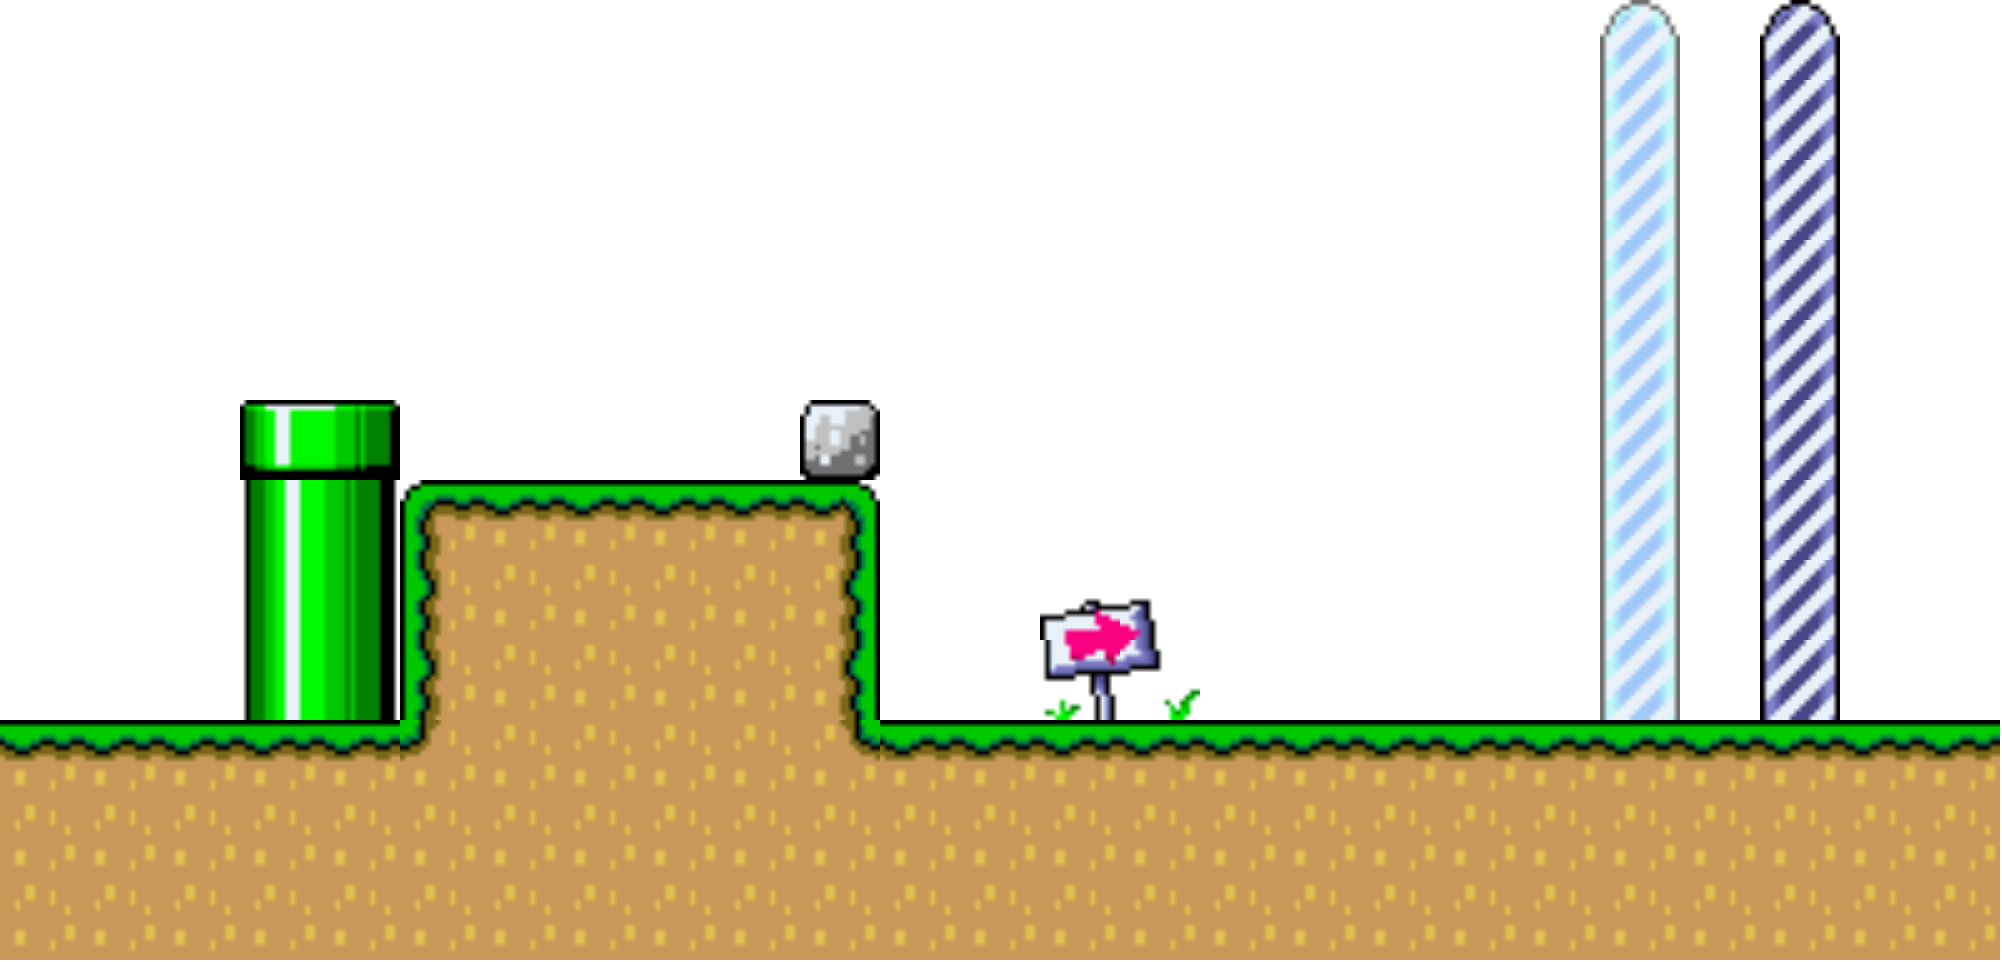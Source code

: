 <mxfile>
    <diagram name="Level-1" id="6aVL9uEqXLU43o3csnCd">
        <mxGraphModel dx="1048" dy="779" grid="1" gridSize="40" guides="1" tooltips="1" connect="1" arrows="1" fold="1" page="1" pageScale="1" pageWidth="1000" pageHeight="600" math="0" shadow="0">
            <root>
                <mxCell id="0"/>
                <mxCell id="1" parent="0"/>
                <object label="" Component="GROUND3" id="3">
                    <mxCell style="shape=image;html=1;verticalLabelPosition=bottom;verticalAlign=top;imageAspect=1;aspect=fixed;image=data:image/png,iVBORw0KGgoAAAANSUhEUgAAABAAAAAQCAYAAAAf8/9hAAAABmJLR0QA/wD/AP+gvaeTAAAACXBIWXMAAAsTAAALEwEAmpwYAAAAB3RJTUUH6AgdFQQqAfqahQAAABl0RVh0Q29tbWVudABDcmVhdGVkIHdpdGggR0lNUFeBDhcAAACjSURBVDjLY2RgYPjPQAFgYTjBQBFgYqAQsDBs8GBgCNiBW8UGDwQbWR1UnIWhYwcDA4MHTgUQeRhAMgwqzliRIfG/Y8YLiGAFpoKKDAmEEEwdkjhjRYbEf3wKCAHGEzMi/m+4cACrZICBA2pwIKmDyTGemBHxn+7RKKHxg0FC4wemAcgSdEtITKQ4GwZe3OBgeHGDA5qQkABMkCYuwGU4xWEAALyQNMfV2Zo+AAAAAElFTkSuQmCC;resizable=0;expand=0;resizeWidth=0;connectable=1;allowArrows=0;recursiveResize=0;editable=1;movable=1;rotatable=1;deletable=1;locked=0;" vertex="1" parent="1">
                        <mxGeometry x="480" y="480" width="40" height="40" as="geometry"/>
                    </mxCell>
                </object>
                <object label="" Component="GROUND3" id="4">
                    <mxCell style="shape=image;html=1;verticalLabelPosition=bottom;verticalAlign=top;imageAspect=1;aspect=fixed;image=data:image/png,iVBORw0KGgoAAAANSUhEUgAAABAAAAAQCAYAAAAf8/9hAAAABmJLR0QA/wD/AP+gvaeTAAAACXBIWXMAAAsTAAALEwEAmpwYAAAAB3RJTUUH6AgdFQQqAfqahQAAABl0RVh0Q29tbWVudABDcmVhdGVkIHdpdGggR0lNUFeBDhcAAACjSURBVDjLY2RgYPjPQAFgYTjBQBFgYqAQsDBs8GBgCNiBW8UGDwQbWR1UnIWhYwcDA4MHTgUQeRhAMgwqzliRIfG/Y8YLiGAFpoKKDAmEEEwdkjhjRYbEf3wKCAHGEzMi/m+4cACrZICBA2pwIKmDyTGemBHxn+7RKKHxg0FC4wemAcgSdEtITKQ4GwZe3OBgeHGDA5qQkABMkCYuwGU4xWEAALyQNMfV2Zo+AAAAAElFTkSuQmCC;resizable=0;expand=0;resizeWidth=0;connectable=1;allowArrows=0;recursiveResize=0;editable=1;movable=1;rotatable=1;deletable=1;locked=0;" vertex="1" parent="1">
                        <mxGeometry x="520" y="480" width="40" height="40" as="geometry"/>
                    </mxCell>
                </object>
                <object label="" Component="GROUND3" id="5">
                    <mxCell style="shape=image;html=1;verticalLabelPosition=bottom;verticalAlign=top;imageAspect=1;aspect=fixed;image=data:image/png,iVBORw0KGgoAAAANSUhEUgAAABAAAAAQCAYAAAAf8/9hAAAABmJLR0QA/wD/AP+gvaeTAAAACXBIWXMAAAsTAAALEwEAmpwYAAAAB3RJTUUH6AgdFQQqAfqahQAAABl0RVh0Q29tbWVudABDcmVhdGVkIHdpdGggR0lNUFeBDhcAAACjSURBVDjLY2RgYPjPQAFgYTjBQBFgYqAQsDBs8GBgCNiBW8UGDwQbWR1UnIWhYwcDA4MHTgUQeRhAMgwqzliRIfG/Y8YLiGAFpoKKDAmEEEwdkjhjRYbEf3wKCAHGEzMi/m+4cACrZICBA2pwIKmDyTGemBHxn+7RKKHxg0FC4wemAcgSdEtITKQ4GwZe3OBgeHGDA5qQkABMkCYuwGU4xWEAALyQNMfV2Zo+AAAAAElFTkSuQmCC;resizable=0;expand=0;resizeWidth=0;connectable=1;allowArrows=0;recursiveResize=0;editable=1;movable=1;rotatable=1;deletable=1;locked=0;" vertex="1" parent="1">
                        <mxGeometry x="560" y="480" width="40" height="40" as="geometry"/>
                    </mxCell>
                </object>
                <object label="" Component="GROUND3" id="6">
                    <mxCell style="shape=image;html=1;verticalLabelPosition=bottom;verticalAlign=top;imageAspect=1;aspect=fixed;image=data:image/png,iVBORw0KGgoAAAANSUhEUgAAABAAAAAQCAYAAAAf8/9hAAAABmJLR0QA/wD/AP+gvaeTAAAACXBIWXMAAAsTAAALEwEAmpwYAAAAB3RJTUUH6AgdFQQqAfqahQAAABl0RVh0Q29tbWVudABDcmVhdGVkIHdpdGggR0lNUFeBDhcAAACjSURBVDjLY2RgYPjPQAFgYTjBQBFgYqAQsDBs8GBgCNiBW8UGDwQbWR1UnIWhYwcDA4MHTgUQeRhAMgwqzliRIfG/Y8YLiGAFpoKKDAmEEEwdkjhjRYbEf3wKCAHGEzMi/m+4cACrZICBA2pwIKmDyTGemBHxn+7RKKHxg0FC4wemAcgSdEtITKQ4GwZe3OBgeHGDA5qQkABMkCYuwGU4xWEAALyQNMfV2Zo+AAAAAElFTkSuQmCC;resizable=0;expand=0;resizeWidth=0;connectable=1;allowArrows=0;recursiveResize=0;editable=1;movable=1;rotatable=1;deletable=1;locked=0;" vertex="1" parent="1">
                        <mxGeometry x="600" y="480" width="40" height="40" as="geometry"/>
                    </mxCell>
                </object>
                <object label="" Component="GROUND3" id="7">
                    <mxCell style="shape=image;html=1;verticalLabelPosition=bottom;verticalAlign=top;imageAspect=1;aspect=fixed;image=data:image/png,iVBORw0KGgoAAAANSUhEUgAAABAAAAAQCAYAAAAf8/9hAAAABmJLR0QA/wD/AP+gvaeTAAAACXBIWXMAAAsTAAALEwEAmpwYAAAAB3RJTUUH6AgdFQQqAfqahQAAABl0RVh0Q29tbWVudABDcmVhdGVkIHdpdGggR0lNUFeBDhcAAACjSURBVDjLY2RgYPjPQAFgYTjBQBFgYqAQsDBs8GBgCNiBW8UGDwQbWR1UnIWhYwcDA4MHTgUQeRhAMgwqzliRIfG/Y8YLiGAFpoKKDAmEEEwdkjhjRYbEf3wKCAHGEzMi/m+4cACrZICBA2pwIKmDyTGemBHxn+7RKKHxg0FC4wemAcgSdEtITKQ4GwZe3OBgeHGDA5qQkABMkCYuwGU4xWEAALyQNMfV2Zo+AAAAAElFTkSuQmCC;resizable=0;expand=0;resizeWidth=0;connectable=1;allowArrows=0;recursiveResize=0;editable=1;movable=1;rotatable=1;deletable=1;locked=0;" vertex="1" parent="1">
                        <mxGeometry x="640" y="480" width="40" height="40" as="geometry"/>
                    </mxCell>
                </object>
                <object label="" Component="GROUND3" id="8">
                    <mxCell style="shape=image;html=1;verticalLabelPosition=bottom;verticalAlign=top;imageAspect=1;aspect=fixed;image=data:image/png,iVBORw0KGgoAAAANSUhEUgAAABAAAAAQCAYAAAAf8/9hAAAABmJLR0QA/wD/AP+gvaeTAAAACXBIWXMAAAsTAAALEwEAmpwYAAAAB3RJTUUH6AgdFQQqAfqahQAAABl0RVh0Q29tbWVudABDcmVhdGVkIHdpdGggR0lNUFeBDhcAAACjSURBVDjLY2RgYPjPQAFgYTjBQBFgYqAQsDBs8GBgCNiBW8UGDwQbWR1UnIWhYwcDA4MHTgUQeRhAMgwqzliRIfG/Y8YLiGAFpoKKDAmEEEwdkjhjRYbEf3wKCAHGEzMi/m+4cACrZICBA2pwIKmDyTGemBHxn+7RKKHxg0FC4wemAcgSdEtITKQ4GwZe3OBgeHGDA5qQkABMkCYuwGU4xWEAALyQNMfV2Zo+AAAAAElFTkSuQmCC;resizable=0;expand=0;resizeWidth=0;connectable=1;allowArrows=0;recursiveResize=0;editable=1;movable=1;rotatable=1;deletable=1;locked=0;" vertex="1" parent="1">
                        <mxGeometry x="680" y="480" width="40" height="40" as="geometry"/>
                    </mxCell>
                </object>
                <object label="" Component="GROUND3" id="9">
                    <mxCell style="shape=image;html=1;verticalLabelPosition=bottom;verticalAlign=top;imageAspect=1;aspect=fixed;image=data:image/png,iVBORw0KGgoAAAANSUhEUgAAABAAAAAQCAYAAAAf8/9hAAAABmJLR0QA/wD/AP+gvaeTAAAACXBIWXMAAAsTAAALEwEAmpwYAAAAB3RJTUUH6AgdFQQqAfqahQAAABl0RVh0Q29tbWVudABDcmVhdGVkIHdpdGggR0lNUFeBDhcAAACjSURBVDjLY2RgYPjPQAFgYTjBQBFgYqAQsDBs8GBgCNiBW8UGDwQbWR1UnIWhYwcDA4MHTgUQeRhAMgwqzliRIfG/Y8YLiGAFpoKKDAmEEEwdkjhjRYbEf3wKCAHGEzMi/m+4cACrZICBA2pwIKmDyTGemBHxn+7RKKHxg0FC4wemAcgSdEtITKQ4GwZe3OBgeHGDA5qQkABMkCYuwGU4xWEAALyQNMfV2Zo+AAAAAElFTkSuQmCC;resizable=0;expand=0;resizeWidth=0;connectable=1;allowArrows=0;recursiveResize=0;editable=1;movable=1;rotatable=1;deletable=1;locked=0;" vertex="1" parent="1">
                        <mxGeometry x="720" y="480" width="40" height="40" as="geometry"/>
                    </mxCell>
                </object>
                <object label="" Component="GROUND3" id="10">
                    <mxCell style="shape=image;html=1;verticalLabelPosition=bottom;verticalAlign=top;imageAspect=1;aspect=fixed;image=data:image/png,iVBORw0KGgoAAAANSUhEUgAAABAAAAAQCAYAAAAf8/9hAAAABmJLR0QA/wD/AP+gvaeTAAAACXBIWXMAAAsTAAALEwEAmpwYAAAAB3RJTUUH6AgdFQQqAfqahQAAABl0RVh0Q29tbWVudABDcmVhdGVkIHdpdGggR0lNUFeBDhcAAACjSURBVDjLY2RgYPjPQAFgYTjBQBFgYqAQsDBs8GBgCNiBW8UGDwQbWR1UnIWhYwcDA4MHTgUQeRhAMgwqzliRIfG/Y8YLiGAFpoKKDAmEEEwdkjhjRYbEf3wKCAHGEzMi/m+4cACrZICBA2pwIKmDyTGemBHxn+7RKKHxg0FC4wemAcgSdEtITKQ4GwZe3OBgeHGDA5qQkABMkCYuwGU4xWEAALyQNMfV2Zo+AAAAAElFTkSuQmCC;resizable=0;expand=0;resizeWidth=0;connectable=1;allowArrows=0;recursiveResize=0;editable=1;movable=1;rotatable=1;deletable=1;locked=0;" vertex="1" parent="1">
                        <mxGeometry x="760" y="480" width="40" height="40" as="geometry"/>
                    </mxCell>
                </object>
                <object label="" Component="GROUND3" id="11">
                    <mxCell style="shape=image;html=1;verticalLabelPosition=bottom;verticalAlign=top;imageAspect=1;aspect=fixed;image=data:image/png,iVBORw0KGgoAAAANSUhEUgAAABAAAAAQCAYAAAAf8/9hAAAABmJLR0QA/wD/AP+gvaeTAAAACXBIWXMAAAsTAAALEwEAmpwYAAAAB3RJTUUH6AgdFQQqAfqahQAAABl0RVh0Q29tbWVudABDcmVhdGVkIHdpdGggR0lNUFeBDhcAAACjSURBVDjLY2RgYPjPQAFgYTjBQBFgYqAQsDBs8GBgCNiBW8UGDwQbWR1UnIWhYwcDA4MHTgUQeRhAMgwqzliRIfG/Y8YLiGAFpoKKDAmEEEwdkjhjRYbEf3wKCAHGEzMi/m+4cACrZICBA2pwIKmDyTGemBHxn+7RKKHxg0FC4wemAcgSdEtITKQ4GwZe3OBgeHGDA5qQkABMkCYuwGU4xWEAALyQNMfV2Zo+AAAAAElFTkSuQmCC;resizable=0;expand=0;resizeWidth=0;connectable=1;allowArrows=0;recursiveResize=0;editable=1;movable=1;rotatable=1;deletable=1;locked=0;" vertex="1" parent="1">
                        <mxGeometry x="800" y="480" width="40" height="40" as="geometry"/>
                    </mxCell>
                </object>
                <object label="" Component="GROUND3" id="12">
                    <mxCell style="shape=image;html=1;verticalLabelPosition=bottom;verticalAlign=top;imageAspect=1;aspect=fixed;image=data:image/png,iVBORw0KGgoAAAANSUhEUgAAABAAAAAQCAYAAAAf8/9hAAAABmJLR0QA/wD/AP+gvaeTAAAACXBIWXMAAAsTAAALEwEAmpwYAAAAB3RJTUUH6AgdFQQqAfqahQAAABl0RVh0Q29tbWVudABDcmVhdGVkIHdpdGggR0lNUFeBDhcAAACjSURBVDjLY2RgYPjPQAFgYTjBQBFgYqAQsDBs8GBgCNiBW8UGDwQbWR1UnIWhYwcDA4MHTgUQeRhAMgwqzliRIfG/Y8YLiGAFpoKKDAmEEEwdkjhjRYbEf3wKCAHGEzMi/m+4cACrZICBA2pwIKmDyTGemBHxn+7RKKHxg0FC4wemAcgSdEtITKQ4GwZe3OBgeHGDA5qQkABMkCYuwGU4xWEAALyQNMfV2Zo+AAAAAElFTkSuQmCC;resizable=0;expand=0;resizeWidth=0;connectable=1;allowArrows=0;recursiveResize=0;editable=1;movable=1;rotatable=1;deletable=1;locked=0;" vertex="1" parent="1">
                        <mxGeometry x="840" y="480" width="40" height="40" as="geometry"/>
                    </mxCell>
                </object>
                <object label="" Component="GROUND3" id="13">
                    <mxCell style="shape=image;html=1;verticalLabelPosition=bottom;verticalAlign=top;imageAspect=1;aspect=fixed;image=data:image/png,iVBORw0KGgoAAAANSUhEUgAAABAAAAAQCAYAAAAf8/9hAAAABmJLR0QA/wD/AP+gvaeTAAAACXBIWXMAAAsTAAALEwEAmpwYAAAAB3RJTUUH6AgdFQQqAfqahQAAABl0RVh0Q29tbWVudABDcmVhdGVkIHdpdGggR0lNUFeBDhcAAACjSURBVDjLY2RgYPjPQAFgYTjBQBFgYqAQsDBs8GBgCNiBW8UGDwQbWR1UnIWhYwcDA4MHTgUQeRhAMgwqzliRIfG/Y8YLiGAFpoKKDAmEEEwdkjhjRYbEf3wKCAHGEzMi/m+4cACrZICBA2pwIKmDyTGemBHxn+7RKKHxg0FC4wemAcgSdEtITKQ4GwZe3OBgeHGDA5qQkABMkCYuwGU4xWEAALyQNMfV2Zo+AAAAAElFTkSuQmCC;resizable=0;expand=0;resizeWidth=0;connectable=1;allowArrows=0;recursiveResize=0;editable=1;movable=1;rotatable=1;deletable=1;locked=0;" vertex="1" parent="1">
                        <mxGeometry x="880" y="480" width="40" height="40" as="geometry"/>
                    </mxCell>
                </object>
                <object label="" Component="GROUND3" id="14">
                    <mxCell style="shape=image;html=1;verticalLabelPosition=bottom;verticalAlign=top;imageAspect=1;aspect=fixed;image=data:image/png,iVBORw0KGgoAAAANSUhEUgAAABAAAAAQCAYAAAAf8/9hAAAABmJLR0QA/wD/AP+gvaeTAAAACXBIWXMAAAsTAAALEwEAmpwYAAAAB3RJTUUH6AgdFQQqAfqahQAAABl0RVh0Q29tbWVudABDcmVhdGVkIHdpdGggR0lNUFeBDhcAAACjSURBVDjLY2RgYPjPQAFgYTjBQBFgYqAQsDBs8GBgCNiBW8UGDwQbWR1UnIWhYwcDA4MHTgUQeRhAMgwqzliRIfG/Y8YLiGAFpoKKDAmEEEwdkjhjRYbEf3wKCAHGEzMi/m+4cACrZICBA2pwIKmDyTGemBHxn+7RKKHxg0FC4wemAcgSdEtITKQ4GwZe3OBgeHGDA5qQkABMkCYuwGU4xWEAALyQNMfV2Zo+AAAAAElFTkSuQmCC;resizable=0;expand=0;resizeWidth=0;connectable=1;allowArrows=0;recursiveResize=0;editable=1;movable=1;rotatable=1;deletable=1;locked=0;" vertex="1" parent="1">
                        <mxGeometry x="920" y="480" width="40" height="40" as="geometry"/>
                    </mxCell>
                </object>
                <object label="" Component="FINAL2" id="15">
                    <mxCell style="shape=image;html=1;verticalLabelPosition=bottom;verticalAlign=top;imageAspect=1;aspect=fixed;image=data:image/png,iVBORw0KGgoAAAANSUhEUgAAABAAAAAQCAYAAAAf8/9hAAAABmJLR0QA/wD/AP+gvaeTAAAACXBIWXMAAAsTAAALEwEAmpwYAAAAB3RJTUUH6AgdFRcd2Kh+GAAAABl0RVh0Q29tbWVudABDcmVhdGVkIHdpdGggR0lNUFeBDhcAAABsSURBVDjLY2RgYPj/4sMPBmSQEDEBhb9gRQEKf8aECwwMDAwMDQ0WDEwMaICQ5oaKHSh8JnyS6JrRDUcxAOYsYjVnFBggDCBXM4YXiNHc0OGBJwzQJAkFKIoByM4iJSqZKNGMNQxG08FQTAcAvrlYH2EZIscAAAAASUVORK5CYII=;resizable=0;expand=0;resizeWidth=0;connectable=1;allowArrows=0;recursiveResize=0;editable=1;movable=1;rotatable=1;deletable=1;locked=0;" vertex="1" parent="1">
                        <mxGeometry x="880" y="440" width="40" height="40" as="geometry"/>
                    </mxCell>
                </object>
                <object label="" Component="FINAL2" id="16">
                    <mxCell style="shape=image;html=1;verticalLabelPosition=bottom;verticalAlign=top;imageAspect=1;aspect=fixed;image=data:image/png,iVBORw0KGgoAAAANSUhEUgAAABAAAAAQCAYAAAAf8/9hAAAABmJLR0QA/wD/AP+gvaeTAAAACXBIWXMAAAsTAAALEwEAmpwYAAAAB3RJTUUH6AgdFRcd2Kh+GAAAABl0RVh0Q29tbWVudABDcmVhdGVkIHdpdGggR0lNUFeBDhcAAABsSURBVDjLY2RgYPj/4sMPBmSQEDEBhb9gRQEKf8aECwwMDAwMDQ0WDEwMaICQ5oaKHSh8JnyS6JrRDUcxAOYsYjVnFBggDCBXM4YXiNHc0OGBJwzQJAkFKIoByM4iJSqZKNGMNQxG08FQTAcAvrlYH2EZIscAAAAASUVORK5CYII=;resizable=0;expand=0;resizeWidth=0;connectable=1;allowArrows=0;recursiveResize=0;editable=1;movable=1;rotatable=1;deletable=1;locked=0;" vertex="1" parent="1">
                        <mxGeometry x="880" y="400" width="40" height="40" as="geometry"/>
                    </mxCell>
                </object>
                <object label="" Component="FINAL2" id="17">
                    <mxCell style="shape=image;html=1;verticalLabelPosition=bottom;verticalAlign=top;imageAspect=1;aspect=fixed;image=data:image/png,iVBORw0KGgoAAAANSUhEUgAAABAAAAAQCAYAAAAf8/9hAAAABmJLR0QA/wD/AP+gvaeTAAAACXBIWXMAAAsTAAALEwEAmpwYAAAAB3RJTUUH6AgdFRcd2Kh+GAAAABl0RVh0Q29tbWVudABDcmVhdGVkIHdpdGggR0lNUFeBDhcAAABsSURBVDjLY2RgYPj/4sMPBmSQEDEBhb9gRQEKf8aECwwMDAwMDQ0WDEwMaICQ5oaKHSh8JnyS6JrRDUcxAOYsYjVnFBggDCBXM4YXiNHc0OGBJwzQJAkFKIoByM4iJSqZKNGMNQxG08FQTAcAvrlYH2EZIscAAAAASUVORK5CYII=;resizable=0;expand=0;resizeWidth=0;connectable=1;allowArrows=0;recursiveResize=0;editable=1;movable=1;rotatable=1;deletable=1;locked=0;" vertex="1" parent="1">
                        <mxGeometry x="880" y="360" width="40" height="40" as="geometry"/>
                    </mxCell>
                </object>
                <object label="" Component="FINAL2" id="18">
                    <mxCell style="shape=image;html=1;verticalLabelPosition=bottom;verticalAlign=top;imageAspect=1;aspect=fixed;image=data:image/png,iVBORw0KGgoAAAANSUhEUgAAABAAAAAQCAYAAAAf8/9hAAAABmJLR0QA/wD/AP+gvaeTAAAACXBIWXMAAAsTAAALEwEAmpwYAAAAB3RJTUUH6AgdFRcd2Kh+GAAAABl0RVh0Q29tbWVudABDcmVhdGVkIHdpdGggR0lNUFeBDhcAAABsSURBVDjLY2RgYPj/4sMPBmSQEDEBhb9gRQEKf8aECwwMDAwMDQ0WDEwMaICQ5oaKHSh8JnyS6JrRDUcxAOYsYjVnFBggDCBXM4YXiNHc0OGBJwzQJAkFKIoByM4iJSqZKNGMNQxG08FQTAcAvrlYH2EZIscAAAAASUVORK5CYII=;resizable=0;expand=0;resizeWidth=0;connectable=1;allowArrows=0;recursiveResize=0;editable=1;movable=1;rotatable=1;deletable=1;locked=0;" vertex="1" parent="1">
                        <mxGeometry x="880" y="320" width="40" height="40" as="geometry"/>
                    </mxCell>
                </object>
                <object label="" Component="FINAL2" id="19">
                    <mxCell style="shape=image;html=1;verticalLabelPosition=bottom;verticalAlign=top;imageAspect=1;aspect=fixed;image=data:image/png,iVBORw0KGgoAAAANSUhEUgAAABAAAAAQCAYAAAAf8/9hAAAABmJLR0QA/wD/AP+gvaeTAAAACXBIWXMAAAsTAAALEwEAmpwYAAAAB3RJTUUH6AgdFRcd2Kh+GAAAABl0RVh0Q29tbWVudABDcmVhdGVkIHdpdGggR0lNUFeBDhcAAABsSURBVDjLY2RgYPj/4sMPBmSQEDEBhb9gRQEKf8aECwwMDAwMDQ0WDEwMaICQ5oaKHSh8JnyS6JrRDUcxAOYsYjVnFBggDCBXM4YXiNHc0OGBJwzQJAkFKIoByM4iJSqZKNGMNQxG08FQTAcAvrlYH2EZIscAAAAASUVORK5CYII=;resizable=0;expand=0;resizeWidth=0;connectable=1;allowArrows=0;recursiveResize=0;editable=1;movable=1;rotatable=1;deletable=1;locked=0;" vertex="1" parent="1">
                        <mxGeometry x="880" y="280" width="40" height="40" as="geometry"/>
                    </mxCell>
                </object>
                <object label="" Component="GROUND7" id="20">
                    <mxCell style="shape=image;html=1;verticalLabelPosition=bottom;verticalAlign=top;imageAspect=1;aspect=fixed;image=data:image/png,iVBORw0KGgoAAAANSUhEUgAAABAAAAAQCAYAAAAf8/9hAAAABmJLR0QA/wD/AP+gvaeTAAAACXBIWXMAAAsTAAALEwEAmpwYAAAAB3RJTUUH6AgdFQUpgej6fgAAABl0RVh0Q29tbWVudABDcmVhdGVkIHdpdGggR0lNUFeBDhcAAABbSURBVDjLYzwxI+I/AwWACZughMYPBgmNH+QbgMtQigwgygUwW17c4GB4cYODul5ANhDZO0y4FFEUC6S4hrqBSEqUwsKBidwERH8vILsMOZ2w0C0acRlOcRgAALO3HxGJAvlJAAAAAElFTkSuQmCC;resizable=0;expand=0;resizeWidth=0;connectable=1;allowArrows=0;recursiveResize=0;editable=1;movable=1;rotatable=1;deletable=1;locked=0;" vertex="1" parent="1">
                        <mxGeometry x="520" y="520" width="40" height="40" as="geometry"/>
                    </mxCell>
                </object>
                <object label="" Component="GROUND7" id="22">
                    <mxCell style="shape=image;html=1;verticalLabelPosition=bottom;verticalAlign=top;imageAspect=1;aspect=fixed;image=data:image/png,iVBORw0KGgoAAAANSUhEUgAAABAAAAAQCAYAAAAf8/9hAAAABmJLR0QA/wD/AP+gvaeTAAAACXBIWXMAAAsTAAALEwEAmpwYAAAAB3RJTUUH6AgdFQUpgej6fgAAABl0RVh0Q29tbWVudABDcmVhdGVkIHdpdGggR0lNUFeBDhcAAABbSURBVDjLYzwxI+I/AwWACZughMYPBgmNH+QbgMtQigwgygUwW17c4GB4cYODul5ANhDZO0y4FFEUC6S4hrqBSEqUwsKBidwERH8vILsMOZ2w0C0acRlOcRgAALO3HxGJAvlJAAAAAElFTkSuQmCC;resizable=0;expand=0;resizeWidth=0;connectable=1;allowArrows=0;recursiveResize=0;editable=1;movable=1;rotatable=1;deletable=1;locked=0;" vertex="1" parent="1">
                        <mxGeometry x="560" y="560" width="40" height="40" as="geometry"/>
                    </mxCell>
                </object>
                <object label="" Component="GROUND7" id="23">
                    <mxCell style="shape=image;html=1;verticalLabelPosition=bottom;verticalAlign=top;imageAspect=1;aspect=fixed;image=data:image/png,iVBORw0KGgoAAAANSUhEUgAAABAAAAAQCAYAAAAf8/9hAAAABmJLR0QA/wD/AP+gvaeTAAAACXBIWXMAAAsTAAALEwEAmpwYAAAAB3RJTUUH6AgdFQUpgej6fgAAABl0RVh0Q29tbWVudABDcmVhdGVkIHdpdGggR0lNUFeBDhcAAABbSURBVDjLYzwxI+I/AwWACZughMYPBgmNH+QbgMtQigwgygUwW17c4GB4cYODul5ANhDZO0y4FFEUC6S4hrqBSEqUwsKBidwERH8vILsMOZ2w0C0acRlOcRgAALO3HxGJAvlJAAAAAElFTkSuQmCC;resizable=0;expand=0;resizeWidth=0;connectable=1;allowArrows=0;recursiveResize=0;editable=1;movable=1;rotatable=1;deletable=1;locked=0;" vertex="1" parent="1">
                        <mxGeometry x="600" y="560" width="40" height="40" as="geometry"/>
                    </mxCell>
                </object>
                <object label="" Component="GROUND7" id="24">
                    <mxCell style="shape=image;html=1;verticalLabelPosition=bottom;verticalAlign=top;imageAspect=1;aspect=fixed;image=data:image/png,iVBORw0KGgoAAAANSUhEUgAAABAAAAAQCAYAAAAf8/9hAAAABmJLR0QA/wD/AP+gvaeTAAAACXBIWXMAAAsTAAALEwEAmpwYAAAAB3RJTUUH6AgdFQUpgej6fgAAABl0RVh0Q29tbWVudABDcmVhdGVkIHdpdGggR0lNUFeBDhcAAABbSURBVDjLYzwxI+I/AwWACZughMYPBgmNH+QbgMtQigwgygUwW17c4GB4cYODul5ANhDZO0y4FFEUC6S4hrqBSEqUwsKBidwERH8vILsMOZ2w0C0acRlOcRgAALO3HxGJAvlJAAAAAElFTkSuQmCC;resizable=0;expand=0;resizeWidth=0;connectable=1;allowArrows=0;recursiveResize=0;editable=1;movable=1;rotatable=1;deletable=1;locked=0;" vertex="1" parent="1">
                        <mxGeometry x="520" y="560" width="40" height="40" as="geometry"/>
                    </mxCell>
                </object>
                <object label="" Component="GROUND7" id="25">
                    <mxCell style="shape=image;html=1;verticalLabelPosition=bottom;verticalAlign=top;imageAspect=1;aspect=fixed;image=data:image/png,iVBORw0KGgoAAAANSUhEUgAAABAAAAAQCAYAAAAf8/9hAAAABmJLR0QA/wD/AP+gvaeTAAAACXBIWXMAAAsTAAALEwEAmpwYAAAAB3RJTUUH6AgdFQUpgej6fgAAABl0RVh0Q29tbWVudABDcmVhdGVkIHdpdGggR0lNUFeBDhcAAABbSURBVDjLYzwxI+I/AwWACZughMYPBgmNH+QbgMtQigwgygUwW17c4GB4cYODul5ANhDZO0y4FFEUC6S4hrqBSEqUwsKBidwERH8vILsMOZ2w0C0acRlOcRgAALO3HxGJAvlJAAAAAElFTkSuQmCC;resizable=0;expand=0;resizeWidth=0;connectable=1;allowArrows=0;recursiveResize=0;editable=1;movable=1;rotatable=1;deletable=1;locked=0;" vertex="1" parent="1">
                        <mxGeometry x="560" y="520" width="40" height="40" as="geometry"/>
                    </mxCell>
                </object>
                <object label="" Component="GROUND7" id="26">
                    <mxCell style="shape=image;html=1;verticalLabelPosition=bottom;verticalAlign=top;imageAspect=1;aspect=fixed;image=data:image/png,iVBORw0KGgoAAAANSUhEUgAAABAAAAAQCAYAAAAf8/9hAAAABmJLR0QA/wD/AP+gvaeTAAAACXBIWXMAAAsTAAALEwEAmpwYAAAAB3RJTUUH6AgdFQUpgej6fgAAABl0RVh0Q29tbWVudABDcmVhdGVkIHdpdGggR0lNUFeBDhcAAABbSURBVDjLYzwxI+I/AwWACZughMYPBgmNH+QbgMtQigwgygUwW17c4GB4cYODul5ANhDZO0y4FFEUC6S4hrqBSEqUwsKBidwERH8vILsMOZ2w0C0acRlOcRgAALO3HxGJAvlJAAAAAElFTkSuQmCC;resizable=0;expand=0;resizeWidth=0;connectable=1;allowArrows=0;recursiveResize=0;editable=1;movable=1;rotatable=1;deletable=1;locked=0;" vertex="1" parent="1">
                        <mxGeometry x="600" y="520" width="40" height="40" as="geometry"/>
                    </mxCell>
                </object>
                <object label="" Component="GROUND7" id="27">
                    <mxCell style="shape=image;html=1;verticalLabelPosition=bottom;verticalAlign=top;imageAspect=1;aspect=fixed;image=data:image/png,iVBORw0KGgoAAAANSUhEUgAAABAAAAAQCAYAAAAf8/9hAAAABmJLR0QA/wD/AP+gvaeTAAAACXBIWXMAAAsTAAALEwEAmpwYAAAAB3RJTUUH6AgdFQUpgej6fgAAABl0RVh0Q29tbWVudABDcmVhdGVkIHdpdGggR0lNUFeBDhcAAABbSURBVDjLYzwxI+I/AwWACZughMYPBgmNH+QbgMtQigwgygUwW17c4GB4cYODul5ANhDZO0y4FFEUC6S4hrqBSEqUwsKBidwERH8vILsMOZ2w0C0acRlOcRgAALO3HxGJAvlJAAAAAElFTkSuQmCC;resizable=0;expand=0;resizeWidth=0;connectable=1;allowArrows=0;recursiveResize=0;editable=1;movable=1;rotatable=1;deletable=1;locked=0;" vertex="1" parent="1">
                        <mxGeometry x="640" y="520" width="40" height="40" as="geometry"/>
                    </mxCell>
                </object>
                <object label="" Component="GROUND7" id="28">
                    <mxCell style="shape=image;html=1;verticalLabelPosition=bottom;verticalAlign=top;imageAspect=1;aspect=fixed;image=data:image/png,iVBORw0KGgoAAAANSUhEUgAAABAAAAAQCAYAAAAf8/9hAAAABmJLR0QA/wD/AP+gvaeTAAAACXBIWXMAAAsTAAALEwEAmpwYAAAAB3RJTUUH6AgdFQUpgej6fgAAABl0RVh0Q29tbWVudABDcmVhdGVkIHdpdGggR0lNUFeBDhcAAABbSURBVDjLYzwxI+I/AwWACZughMYPBgmNH+QbgMtQigwgygUwW17c4GB4cYODul5ANhDZO0y4FFEUC6S4hrqBSEqUwsKBidwERH8vILsMOZ2w0C0acRlOcRgAALO3HxGJAvlJAAAAAElFTkSuQmCC;resizable=0;expand=0;resizeWidth=0;connectable=1;allowArrows=0;recursiveResize=0;editable=1;movable=1;rotatable=1;deletable=1;locked=0;" vertex="1" parent="1">
                        <mxGeometry x="680" y="560" width="40" height="40" as="geometry"/>
                    </mxCell>
                </object>
                <object label="" Component="GROUND7" id="29">
                    <mxCell style="shape=image;html=1;verticalLabelPosition=bottom;verticalAlign=top;imageAspect=1;aspect=fixed;image=data:image/png,iVBORw0KGgoAAAANSUhEUgAAABAAAAAQCAYAAAAf8/9hAAAABmJLR0QA/wD/AP+gvaeTAAAACXBIWXMAAAsTAAALEwEAmpwYAAAAB3RJTUUH6AgdFQUpgej6fgAAABl0RVh0Q29tbWVudABDcmVhdGVkIHdpdGggR0lNUFeBDhcAAABbSURBVDjLYzwxI+I/AwWACZughMYPBgmNH+QbgMtQigwgygUwW17c4GB4cYODul5ANhDZO0y4FFEUC6S4hrqBSEqUwsKBidwERH8vILsMOZ2w0C0acRlOcRgAALO3HxGJAvlJAAAAAElFTkSuQmCC;resizable=0;expand=0;resizeWidth=0;connectable=1;allowArrows=0;recursiveResize=0;editable=1;movable=1;rotatable=1;deletable=1;locked=0;" vertex="1" parent="1">
                        <mxGeometry x="720" y="560" width="40" height="40" as="geometry"/>
                    </mxCell>
                </object>
                <object label="" Component="GROUND7" id="30">
                    <mxCell style="shape=image;html=1;verticalLabelPosition=bottom;verticalAlign=top;imageAspect=1;aspect=fixed;image=data:image/png,iVBORw0KGgoAAAANSUhEUgAAABAAAAAQCAYAAAAf8/9hAAAABmJLR0QA/wD/AP+gvaeTAAAACXBIWXMAAAsTAAALEwEAmpwYAAAAB3RJTUUH6AgdFQUpgej6fgAAABl0RVh0Q29tbWVudABDcmVhdGVkIHdpdGggR0lNUFeBDhcAAABbSURBVDjLYzwxI+I/AwWACZughMYPBgmNH+QbgMtQigwgygUwW17c4GB4cYODul5ANhDZO0y4FFEUC6S4hrqBSEqUwsKBidwERH8vILsMOZ2w0C0acRlOcRgAALO3HxGJAvlJAAAAAElFTkSuQmCC;resizable=0;expand=0;resizeWidth=0;connectable=1;allowArrows=0;recursiveResize=0;editable=1;movable=1;rotatable=1;deletable=1;locked=0;" vertex="1" parent="1">
                        <mxGeometry x="640" y="560" width="40" height="40" as="geometry"/>
                    </mxCell>
                </object>
                <object label="" Component="GROUND7" id="31">
                    <mxCell style="shape=image;html=1;verticalLabelPosition=bottom;verticalAlign=top;imageAspect=1;aspect=fixed;image=data:image/png,iVBORw0KGgoAAAANSUhEUgAAABAAAAAQCAYAAAAf8/9hAAAABmJLR0QA/wD/AP+gvaeTAAAACXBIWXMAAAsTAAALEwEAmpwYAAAAB3RJTUUH6AgdFQUpgej6fgAAABl0RVh0Q29tbWVudABDcmVhdGVkIHdpdGggR0lNUFeBDhcAAABbSURBVDjLYzwxI+I/AwWACZughMYPBgmNH+QbgMtQigwgygUwW17c4GB4cYODul5ANhDZO0y4FFEUC6S4hrqBSEqUwsKBidwERH8vILsMOZ2w0C0acRlOcRgAALO3HxGJAvlJAAAAAElFTkSuQmCC;resizable=0;expand=0;resizeWidth=0;connectable=1;allowArrows=0;recursiveResize=0;editable=1;movable=1;rotatable=1;deletable=1;locked=0;" vertex="1" parent="1">
                        <mxGeometry x="680" y="520" width="40" height="40" as="geometry"/>
                    </mxCell>
                </object>
                <object label="" Component="GROUND7" id="32">
                    <mxCell style="shape=image;html=1;verticalLabelPosition=bottom;verticalAlign=top;imageAspect=1;aspect=fixed;image=data:image/png,iVBORw0KGgoAAAANSUhEUgAAABAAAAAQCAYAAAAf8/9hAAAABmJLR0QA/wD/AP+gvaeTAAAACXBIWXMAAAsTAAALEwEAmpwYAAAAB3RJTUUH6AgdFQUpgej6fgAAABl0RVh0Q29tbWVudABDcmVhdGVkIHdpdGggR0lNUFeBDhcAAABbSURBVDjLYzwxI+I/AwWACZughMYPBgmNH+QbgMtQigwgygUwW17c4GB4cYODul5ANhDZO0y4FFEUC6S4hrqBSEqUwsKBidwERH8vILsMOZ2w0C0acRlOcRgAALO3HxGJAvlJAAAAAElFTkSuQmCC;resizable=0;expand=0;resizeWidth=0;connectable=1;allowArrows=0;recursiveResize=0;editable=1;movable=1;rotatable=1;deletable=1;locked=0;" vertex="1" parent="1">
                        <mxGeometry x="720" y="520" width="40" height="40" as="geometry"/>
                    </mxCell>
                </object>
                <object label="" Component="GROUND7" id="33">
                    <mxCell style="shape=image;html=1;verticalLabelPosition=bottom;verticalAlign=top;imageAspect=1;aspect=fixed;image=data:image/png,iVBORw0KGgoAAAANSUhEUgAAABAAAAAQCAYAAAAf8/9hAAAABmJLR0QA/wD/AP+gvaeTAAAACXBIWXMAAAsTAAALEwEAmpwYAAAAB3RJTUUH6AgdFQUpgej6fgAAABl0RVh0Q29tbWVudABDcmVhdGVkIHdpdGggR0lNUFeBDhcAAABbSURBVDjLYzwxI+I/AwWACZughMYPBgmNH+QbgMtQigwgygUwW17c4GB4cYODul5ANhDZO0y4FFEUC6S4hrqBSEqUwsKBidwERH8vILsMOZ2w0C0acRlOcRgAALO3HxGJAvlJAAAAAElFTkSuQmCC;resizable=0;expand=0;resizeWidth=0;connectable=1;allowArrows=0;recursiveResize=0;editable=1;movable=1;rotatable=1;deletable=1;locked=0;" vertex="1" parent="1">
                        <mxGeometry x="760" y="520" width="40" height="40" as="geometry"/>
                    </mxCell>
                </object>
                <object label="" Component="GROUND7" id="34">
                    <mxCell style="shape=image;html=1;verticalLabelPosition=bottom;verticalAlign=top;imageAspect=1;aspect=fixed;image=data:image/png,iVBORw0KGgoAAAANSUhEUgAAABAAAAAQCAYAAAAf8/9hAAAABmJLR0QA/wD/AP+gvaeTAAAACXBIWXMAAAsTAAALEwEAmpwYAAAAB3RJTUUH6AgdFQUpgej6fgAAABl0RVh0Q29tbWVudABDcmVhdGVkIHdpdGggR0lNUFeBDhcAAABbSURBVDjLYzwxI+I/AwWACZughMYPBgmNH+QbgMtQigwgygUwW17c4GB4cYODul5ANhDZO0y4FFEUC6S4hrqBSEqUwsKBidwERH8vILsMOZ2w0C0acRlOcRgAALO3HxGJAvlJAAAAAElFTkSuQmCC;resizable=0;expand=0;resizeWidth=0;connectable=1;allowArrows=0;recursiveResize=0;editable=1;movable=1;rotatable=1;deletable=1;locked=0;" vertex="1" parent="1">
                        <mxGeometry x="800" y="560" width="40" height="40" as="geometry"/>
                    </mxCell>
                </object>
                <object label="" Component="GROUND7" id="35">
                    <mxCell style="shape=image;html=1;verticalLabelPosition=bottom;verticalAlign=top;imageAspect=1;aspect=fixed;image=data:image/png,iVBORw0KGgoAAAANSUhEUgAAABAAAAAQCAYAAAAf8/9hAAAABmJLR0QA/wD/AP+gvaeTAAAACXBIWXMAAAsTAAALEwEAmpwYAAAAB3RJTUUH6AgdFQUpgej6fgAAABl0RVh0Q29tbWVudABDcmVhdGVkIHdpdGggR0lNUFeBDhcAAABbSURBVDjLYzwxI+I/AwWACZughMYPBgmNH+QbgMtQigwgygUwW17c4GB4cYODul5ANhDZO0y4FFEUC6S4hrqBSEqUwsKBidwERH8vILsMOZ2w0C0acRlOcRgAALO3HxGJAvlJAAAAAElFTkSuQmCC;resizable=0;expand=0;resizeWidth=0;connectable=1;allowArrows=0;recursiveResize=0;editable=1;movable=1;rotatable=1;deletable=1;locked=0;" vertex="1" parent="1">
                        <mxGeometry x="840" y="560" width="40" height="40" as="geometry"/>
                    </mxCell>
                </object>
                <object label="" Component="GROUND7" id="36">
                    <mxCell style="shape=image;html=1;verticalLabelPosition=bottom;verticalAlign=top;imageAspect=1;aspect=fixed;image=data:image/png,iVBORw0KGgoAAAANSUhEUgAAABAAAAAQCAYAAAAf8/9hAAAABmJLR0QA/wD/AP+gvaeTAAAACXBIWXMAAAsTAAALEwEAmpwYAAAAB3RJTUUH6AgdFQUpgej6fgAAABl0RVh0Q29tbWVudABDcmVhdGVkIHdpdGggR0lNUFeBDhcAAABbSURBVDjLYzwxI+I/AwWACZughMYPBgmNH+QbgMtQigwgygUwW17c4GB4cYODul5ANhDZO0y4FFEUC6S4hrqBSEqUwsKBidwERH8vILsMOZ2w0C0acRlOcRgAALO3HxGJAvlJAAAAAElFTkSuQmCC;resizable=0;expand=0;resizeWidth=0;connectable=1;allowArrows=0;recursiveResize=0;editable=1;movable=1;rotatable=1;deletable=1;locked=0;" vertex="1" parent="1">
                        <mxGeometry x="760" y="560" width="40" height="40" as="geometry"/>
                    </mxCell>
                </object>
                <object label="" Component="GROUND7" id="37">
                    <mxCell style="shape=image;html=1;verticalLabelPosition=bottom;verticalAlign=top;imageAspect=1;aspect=fixed;image=data:image/png,iVBORw0KGgoAAAANSUhEUgAAABAAAAAQCAYAAAAf8/9hAAAABmJLR0QA/wD/AP+gvaeTAAAACXBIWXMAAAsTAAALEwEAmpwYAAAAB3RJTUUH6AgdFQUpgej6fgAAABl0RVh0Q29tbWVudABDcmVhdGVkIHdpdGggR0lNUFeBDhcAAABbSURBVDjLYzwxI+I/AwWACZughMYPBgmNH+QbgMtQigwgygUwW17c4GB4cYODul5ANhDZO0y4FFEUC6S4hrqBSEqUwsKBidwERH8vILsMOZ2w0C0acRlOcRgAALO3HxGJAvlJAAAAAElFTkSuQmCC;resizable=0;expand=0;resizeWidth=0;connectable=1;allowArrows=0;recursiveResize=0;editable=1;movable=1;rotatable=1;deletable=1;locked=0;" vertex="1" parent="1">
                        <mxGeometry x="800" y="520" width="40" height="40" as="geometry"/>
                    </mxCell>
                </object>
                <object label="" Component="GROUND7" id="38">
                    <mxCell style="shape=image;html=1;verticalLabelPosition=bottom;verticalAlign=top;imageAspect=1;aspect=fixed;image=data:image/png,iVBORw0KGgoAAAANSUhEUgAAABAAAAAQCAYAAAAf8/9hAAAABmJLR0QA/wD/AP+gvaeTAAAACXBIWXMAAAsTAAALEwEAmpwYAAAAB3RJTUUH6AgdFQUpgej6fgAAABl0RVh0Q29tbWVudABDcmVhdGVkIHdpdGggR0lNUFeBDhcAAABbSURBVDjLYzwxI+I/AwWACZughMYPBgmNH+QbgMtQigwgygUwW17c4GB4cYODul5ANhDZO0y4FFEUC6S4hrqBSEqUwsKBidwERH8vILsMOZ2w0C0acRlOcRgAALO3HxGJAvlJAAAAAElFTkSuQmCC;resizable=0;expand=0;resizeWidth=0;connectable=1;allowArrows=0;recursiveResize=0;editable=1;movable=1;rotatable=1;deletable=1;locked=0;" vertex="1" parent="1">
                        <mxGeometry x="840" y="520" width="40" height="40" as="geometry"/>
                    </mxCell>
                </object>
                <object label="" Component="GROUND7" id="39">
                    <mxCell style="shape=image;html=1;verticalLabelPosition=bottom;verticalAlign=top;imageAspect=1;aspect=fixed;image=data:image/png,iVBORw0KGgoAAAANSUhEUgAAABAAAAAQCAYAAAAf8/9hAAAABmJLR0QA/wD/AP+gvaeTAAAACXBIWXMAAAsTAAALEwEAmpwYAAAAB3RJTUUH6AgdFQUpgej6fgAAABl0RVh0Q29tbWVudABDcmVhdGVkIHdpdGggR0lNUFeBDhcAAABbSURBVDjLYzwxI+I/AwWACZughMYPBgmNH+QbgMtQigwgygUwW17c4GB4cYODul5ANhDZO0y4FFEUC6S4hrqBSEqUwsKBidwERH8vILsMOZ2w0C0acRlOcRgAALO3HxGJAvlJAAAAAElFTkSuQmCC;resizable=0;expand=0;resizeWidth=0;connectable=1;allowArrows=0;recursiveResize=0;editable=1;movable=1;rotatable=1;deletable=1;locked=0;" vertex="1" parent="1">
                        <mxGeometry x="880" y="560" width="40" height="40" as="geometry"/>
                    </mxCell>
                </object>
                <object label="" Component="GROUND7" id="40">
                    <mxCell style="shape=image;html=1;verticalLabelPosition=bottom;verticalAlign=top;imageAspect=1;aspect=fixed;image=data:image/png,iVBORw0KGgoAAAANSUhEUgAAABAAAAAQCAYAAAAf8/9hAAAABmJLR0QA/wD/AP+gvaeTAAAACXBIWXMAAAsTAAALEwEAmpwYAAAAB3RJTUUH6AgdFQUpgej6fgAAABl0RVh0Q29tbWVudABDcmVhdGVkIHdpdGggR0lNUFeBDhcAAABbSURBVDjLYzwxI+I/AwWACZughMYPBgmNH+QbgMtQigwgygUwW17c4GB4cYODul5ANhDZO0y4FFEUC6S4hrqBSEqUwsKBidwERH8vILsMOZ2w0C0acRlOcRgAALO3HxGJAvlJAAAAAElFTkSuQmCC;resizable=0;expand=0;resizeWidth=0;connectable=1;allowArrows=0;recursiveResize=0;editable=1;movable=1;rotatable=1;deletable=1;locked=0;" vertex="1" parent="1">
                        <mxGeometry x="920" y="560" width="40" height="40" as="geometry"/>
                    </mxCell>
                </object>
                <object label="" Component="GROUND7" id="41">
                    <mxCell style="shape=image;html=1;verticalLabelPosition=bottom;verticalAlign=top;imageAspect=1;aspect=fixed;image=data:image/png,iVBORw0KGgoAAAANSUhEUgAAABAAAAAQCAYAAAAf8/9hAAAABmJLR0QA/wD/AP+gvaeTAAAACXBIWXMAAAsTAAALEwEAmpwYAAAAB3RJTUUH6AgdFQUpgej6fgAAABl0RVh0Q29tbWVudABDcmVhdGVkIHdpdGggR0lNUFeBDhcAAABbSURBVDjLYzwxI+I/AwWACZughMYPBgmNH+QbgMtQigwgygUwW17c4GB4cYODul5ANhDZO0y4FFEUC6S4hrqBSEqUwsKBidwERH8vILsMOZ2w0C0acRlOcRgAALO3HxGJAvlJAAAAAElFTkSuQmCC;resizable=0;expand=0;resizeWidth=0;connectable=1;allowArrows=0;recursiveResize=0;editable=1;movable=1;rotatable=1;deletable=1;locked=0;" vertex="1" parent="1">
                        <mxGeometry x="880" y="520" width="40" height="40" as="geometry"/>
                    </mxCell>
                </object>
                <object label="" Component="GROUND7" id="42">
                    <mxCell style="shape=image;html=1;verticalLabelPosition=bottom;verticalAlign=top;imageAspect=1;aspect=fixed;image=data:image/png,iVBORw0KGgoAAAANSUhEUgAAABAAAAAQCAYAAAAf8/9hAAAABmJLR0QA/wD/AP+gvaeTAAAACXBIWXMAAAsTAAALEwEAmpwYAAAAB3RJTUUH6AgdFQUpgej6fgAAABl0RVh0Q29tbWVudABDcmVhdGVkIHdpdGggR0lNUFeBDhcAAABbSURBVDjLYzwxI+I/AwWACZughMYPBgmNH+QbgMtQigwgygUwW17c4GB4cYODul5ANhDZO0y4FFEUC6S4hrqBSEqUwsKBidwERH8vILsMOZ2w0C0acRlOcRgAALO3HxGJAvlJAAAAAElFTkSuQmCC;resizable=0;expand=0;resizeWidth=0;connectable=1;allowArrows=0;recursiveResize=0;editable=1;movable=1;rotatable=1;deletable=1;locked=0;" vertex="1" parent="1">
                        <mxGeometry x="920" y="520" width="40" height="40" as="geometry"/>
                    </mxCell>
                </object>
                <object label="" Component="GROUND7" id="43">
                    <mxCell style="shape=image;html=1;verticalLabelPosition=bottom;verticalAlign=top;imageAspect=1;aspect=fixed;image=data:image/png,iVBORw0KGgoAAAANSUhEUgAAABAAAAAQCAYAAAAf8/9hAAAABmJLR0QA/wD/AP+gvaeTAAAACXBIWXMAAAsTAAALEwEAmpwYAAAAB3RJTUUH6AgdFQUpgej6fgAAABl0RVh0Q29tbWVudABDcmVhdGVkIHdpdGggR0lNUFeBDhcAAABbSURBVDjLYzwxI+I/AwWACZughMYPBgmNH+QbgMtQigwgygUwW17c4GB4cYODul5ANhDZO0y4FFEUC6S4hrqBSEqUwsKBidwERH8vILsMOZ2w0C0acRlOcRgAALO3HxGJAvlJAAAAAElFTkSuQmCC;resizable=0;expand=0;resizeWidth=0;connectable=1;allowArrows=0;recursiveResize=0;editable=1;movable=1;rotatable=1;deletable=1;locked=0;" vertex="1" parent="1">
                        <mxGeometry x="480" y="520" width="40" height="40" as="geometry"/>
                    </mxCell>
                </object>
                <object label="" Component="GROUND7" id="44">
                    <mxCell style="shape=image;html=1;verticalLabelPosition=bottom;verticalAlign=top;imageAspect=1;aspect=fixed;image=data:image/png,iVBORw0KGgoAAAANSUhEUgAAABAAAAAQCAYAAAAf8/9hAAAABmJLR0QA/wD/AP+gvaeTAAAACXBIWXMAAAsTAAALEwEAmpwYAAAAB3RJTUUH6AgdFQUpgej6fgAAABl0RVh0Q29tbWVudABDcmVhdGVkIHdpdGggR0lNUFeBDhcAAABbSURBVDjLYzwxI+I/AwWACZughMYPBgmNH+QbgMtQigwgygUwW17c4GB4cYODul5ANhDZO0y4FFEUC6S4hrqBSEqUwsKBidwERH8vILsMOZ2w0C0acRlOcRgAALO3HxGJAvlJAAAAAElFTkSuQmCC;resizable=0;expand=0;resizeWidth=0;connectable=1;allowArrows=0;recursiveResize=0;editable=1;movable=1;rotatable=1;deletable=1;locked=0;" vertex="1" parent="1">
                        <mxGeometry x="480" y="560" width="40" height="40" as="geometry"/>
                    </mxCell>
                </object>
                <object label="" Component="FINAL2" id="45">
                    <mxCell style="shape=image;html=1;verticalLabelPosition=bottom;verticalAlign=top;imageAspect=1;aspect=fixed;image=data:image/png,iVBORw0KGgoAAAANSUhEUgAAABAAAAAQCAYAAAAf8/9hAAAABmJLR0QA/wD/AP+gvaeTAAAACXBIWXMAAAsTAAALEwEAmpwYAAAAB3RJTUUH6AgdFRcd2Kh+GAAAABl0RVh0Q29tbWVudABDcmVhdGVkIHdpdGggR0lNUFeBDhcAAABsSURBVDjLY2RgYPj/4sMPBmSQEDEBhb9gRQEKf8aECwwMDAwMDQ0WDEwMaICQ5oaKHSh8JnyS6JrRDUcxAOYsYjVnFBggDCBXM4YXiNHc0OGBJwzQJAkFKIoByM4iJSqZKNGMNQxG08FQTAcAvrlYH2EZIscAAAAASUVORK5CYII=;resizable=0;expand=0;resizeWidth=0;connectable=1;allowArrows=0;recursiveResize=0;editable=1;movable=1;rotatable=1;deletable=1;locked=0;" vertex="1" parent="1">
                        <mxGeometry x="880" y="240" width="40" height="40" as="geometry"/>
                    </mxCell>
                </object>
                <object label="" Component="FINAL2" id="46">
                    <mxCell style="shape=image;html=1;verticalLabelPosition=bottom;verticalAlign=top;imageAspect=1;aspect=fixed;image=data:image/png,iVBORw0KGgoAAAANSUhEUgAAABAAAAAQCAYAAAAf8/9hAAAABmJLR0QA/wD/AP+gvaeTAAAACXBIWXMAAAsTAAALEwEAmpwYAAAAB3RJTUUH6AgdFRcd2Kh+GAAAABl0RVh0Q29tbWVudABDcmVhdGVkIHdpdGggR0lNUFeBDhcAAABsSURBVDjLY2RgYPj/4sMPBmSQEDEBhb9gRQEKf8aECwwMDAwMDQ0WDEwMaICQ5oaKHSh8JnyS6JrRDUcxAOYsYjVnFBggDCBXM4YXiNHc0OGBJwzQJAkFKIoByM4iJSqZKNGMNQxG08FQTAcAvrlYH2EZIscAAAAASUVORK5CYII=;resizable=0;expand=0;resizeWidth=0;connectable=1;allowArrows=0;recursiveResize=0;editable=1;movable=1;rotatable=1;deletable=1;locked=0;" vertex="1" parent="1">
                        <mxGeometry x="880" y="200" width="40" height="40" as="geometry"/>
                    </mxCell>
                </object>
                <object label="" Component="FINAL2" id="47">
                    <mxCell style="shape=image;html=1;verticalLabelPosition=bottom;verticalAlign=top;imageAspect=1;aspect=fixed;image=data:image/png,iVBORw0KGgoAAAANSUhEUgAAABAAAAAQCAYAAAAf8/9hAAAABmJLR0QA/wD/AP+gvaeTAAAACXBIWXMAAAsTAAALEwEAmpwYAAAAB3RJTUUH6AgdFRcd2Kh+GAAAABl0RVh0Q29tbWVudABDcmVhdGVkIHdpdGggR0lNUFeBDhcAAABsSURBVDjLY2RgYPj/4sMPBmSQEDEBhb9gRQEKf8aECwwMDAwMDQ0WDEwMaICQ5oaKHSh8JnyS6JrRDUcxAOYsYjVnFBggDCBXM4YXiNHc0OGBJwzQJAkFKIoByM4iJSqZKNGMNQxG08FQTAcAvrlYH2EZIscAAAAASUVORK5CYII=;resizable=0;expand=0;resizeWidth=0;connectable=1;allowArrows=0;recursiveResize=0;editable=1;movable=1;rotatable=1;deletable=1;locked=0;" vertex="1" parent="1">
                        <mxGeometry x="880" y="160" width="40" height="40" as="geometry"/>
                    </mxCell>
                </object>
                <object label="" Component="FINAL1" id="48">
                    <mxCell style="shape=image;html=1;verticalLabelPosition=bottom;verticalAlign=top;imageAspect=1;aspect=fixed;image=data:image/png,iVBORw0KGgoAAAANSUhEUgAAABAAAAAQCAYAAAAf8/9hAAAABmJLR0QA/wD/AP+gvaeTAAAACXBIWXMAAAsTAAALEwEAmpwYAAAAB3RJTUUH6AgdFRcUoXTGvAAAABl0RVh0Q29tbWVudABDcmVhdGVkIHdpdGggR0lNUFeBDhcAAADESURBVDjLpZIhGsIwDIVfqyaRyEkkkiNwBCQSOTkZiZycRHKEHWESiZzMLYqA9mvTdBsQ1X7p/5K81KAcTtyN9siUQKIRAHBp9gCA7aZSGSngPMjMoOsxSfbdA0SHhDMSZmZM0xO3e5PBPmIRK/vXYGoHMDPmPAjVZdvnUxfOdb0L+Y8nJulgDtbyfgRHNAa3S3A21ttsZ+NVrYVjQzMTFyu3QzZCMSlhKZ4IxG2tgf3Y9h9Y9WAJlqv86h9I8UTg11W+AN3RZlLTsFtYAAAAAElFTkSuQmCC;resizable=0;expand=0;resizeWidth=0;connectable=1;allowArrows=0;recursiveResize=0;editable=1;movable=1;rotatable=1;deletable=1;locked=0;" vertex="1" parent="1">
                        <mxGeometry x="880" y="120" width="40" height="40" as="geometry"/>
                    </mxCell>
                </object>
                <object label="" Component="FINAL4" id="49">
                    <mxCell style="shape=image;html=1;verticalLabelPosition=bottom;verticalAlign=top;imageAspect=1;aspect=fixed;image=data:image/png,iVBORw0KGgoAAAANSUhEUgAAABAAAAAQCAYAAAAf8/9hAAAABmJLR0QA/wD/AP+gvaeTAAAACXBIWXMAAAsTAAALEwEAmpwYAAAAB3RJTUUH6AgdFRcl8KrGhgAAABl0RVh0Q29tbWVudABDcmVhdGVkIHdpdGggR0lNUFeBDhcAAABkSURBVDjLYywoKPhf0dDBgAx23EDhMnhooPJvcEDoDRUVDEwMaICQ5gMfUPlM+CTRNaMbjmIAzFnEatb4gWQAuZoxvECMZgcBPGGALkkoQFEMQHYWKVHJRIlmrGEwmg6GYjoAACM+PG9Oomo6AAAAAElFTkSuQmCC;resizable=0;expand=0;resizeWidth=0;connectable=1;allowArrows=0;recursiveResize=0;editable=1;movable=1;rotatable=1;deletable=1;locked=0;" vertex="1" parent="1">
                        <mxGeometry x="800" y="440" width="40" height="40" as="geometry"/>
                    </mxCell>
                </object>
                <object label="" Component="FINAL4" id="50">
                    <mxCell style="shape=image;html=1;verticalLabelPosition=bottom;verticalAlign=top;imageAspect=1;aspect=fixed;image=data:image/png,iVBORw0KGgoAAAANSUhEUgAAABAAAAAQCAYAAAAf8/9hAAAABmJLR0QA/wD/AP+gvaeTAAAACXBIWXMAAAsTAAALEwEAmpwYAAAAB3RJTUUH6AgdFRcl8KrGhgAAABl0RVh0Q29tbWVudABDcmVhdGVkIHdpdGggR0lNUFeBDhcAAABkSURBVDjLYywoKPhf0dDBgAx23EDhMnhooPJvcEDoDRUVDEwMaICQ5gMfUPlM+CTRNaMbjmIAzFnEatb4gWQAuZoxvECMZgcBPGGALkkoQFEMQHYWKVHJRIlmrGEwmg6GYjoAACM+PG9Oomo6AAAAAElFTkSuQmCC;resizable=0;expand=0;resizeWidth=0;connectable=1;allowArrows=0;recursiveResize=0;editable=1;movable=1;rotatable=1;deletable=1;locked=0;" vertex="1" parent="1">
                        <mxGeometry x="800" y="400" width="40" height="40" as="geometry"/>
                    </mxCell>
                </object>
                <object label="" Component="FINAL4" id="51">
                    <mxCell style="shape=image;html=1;verticalLabelPosition=bottom;verticalAlign=top;imageAspect=1;aspect=fixed;image=data:image/png,iVBORw0KGgoAAAANSUhEUgAAABAAAAAQCAYAAAAf8/9hAAAABmJLR0QA/wD/AP+gvaeTAAAACXBIWXMAAAsTAAALEwEAmpwYAAAAB3RJTUUH6AgdFRcl8KrGhgAAABl0RVh0Q29tbWVudABDcmVhdGVkIHdpdGggR0lNUFeBDhcAAABkSURBVDjLYywoKPhf0dDBgAx23EDhMnhooPJvcEDoDRUVDEwMaICQ5gMfUPlM+CTRNaMbjmIAzFnEatb4gWQAuZoxvECMZgcBPGGALkkoQFEMQHYWKVHJRIlmrGEwmg6GYjoAACM+PG9Oomo6AAAAAElFTkSuQmCC;resizable=0;expand=0;resizeWidth=0;connectable=1;allowArrows=0;recursiveResize=0;editable=1;movable=1;rotatable=1;deletable=1;locked=0;" vertex="1" parent="1">
                        <mxGeometry x="800" y="360" width="40" height="40" as="geometry"/>
                    </mxCell>
                </object>
                <object label="" Component="FINAL4" id="52">
                    <mxCell style="shape=image;html=1;verticalLabelPosition=bottom;verticalAlign=top;imageAspect=1;aspect=fixed;image=data:image/png,iVBORw0KGgoAAAANSUhEUgAAABAAAAAQCAYAAAAf8/9hAAAABmJLR0QA/wD/AP+gvaeTAAAACXBIWXMAAAsTAAALEwEAmpwYAAAAB3RJTUUH6AgdFRcl8KrGhgAAABl0RVh0Q29tbWVudABDcmVhdGVkIHdpdGggR0lNUFeBDhcAAABkSURBVDjLYywoKPhf0dDBgAx23EDhMnhooPJvcEDoDRUVDEwMaICQ5gMfUPlM+CTRNaMbjmIAzFnEatb4gWQAuZoxvECMZgcBPGGALkkoQFEMQHYWKVHJRIlmrGEwmg6GYjoAACM+PG9Oomo6AAAAAElFTkSuQmCC;resizable=0;expand=0;resizeWidth=0;connectable=1;allowArrows=0;recursiveResize=0;editable=1;movable=1;rotatable=1;deletable=1;locked=0;" vertex="1" parent="1">
                        <mxGeometry x="800" y="320" width="40" height="40" as="geometry"/>
                    </mxCell>
                </object>
                <object label="" Component="FINAL4" id="53">
                    <mxCell style="shape=image;html=1;verticalLabelPosition=bottom;verticalAlign=top;imageAspect=1;aspect=fixed;image=data:image/png,iVBORw0KGgoAAAANSUhEUgAAABAAAAAQCAYAAAAf8/9hAAAABmJLR0QA/wD/AP+gvaeTAAAACXBIWXMAAAsTAAALEwEAmpwYAAAAB3RJTUUH6AgdFRcl8KrGhgAAABl0RVh0Q29tbWVudABDcmVhdGVkIHdpdGggR0lNUFeBDhcAAABkSURBVDjLYywoKPhf0dDBgAx23EDhMnhooPJvcEDoDRUVDEwMaICQ5gMfUPlM+CTRNaMbjmIAzFnEatb4gWQAuZoxvECMZgcBPGGALkkoQFEMQHYWKVHJRIlmrGEwmg6GYjoAACM+PG9Oomo6AAAAAElFTkSuQmCC;resizable=0;expand=0;resizeWidth=0;connectable=1;allowArrows=0;recursiveResize=0;editable=1;movable=1;rotatable=1;deletable=1;locked=0;" vertex="1" parent="1">
                        <mxGeometry x="800" y="280" width="40" height="40" as="geometry"/>
                    </mxCell>
                </object>
                <object label="" Component="FINAL4" id="54">
                    <mxCell style="shape=image;html=1;verticalLabelPosition=bottom;verticalAlign=top;imageAspect=1;aspect=fixed;image=data:image/png,iVBORw0KGgoAAAANSUhEUgAAABAAAAAQCAYAAAAf8/9hAAAABmJLR0QA/wD/AP+gvaeTAAAACXBIWXMAAAsTAAALEwEAmpwYAAAAB3RJTUUH6AgdFRcl8KrGhgAAABl0RVh0Q29tbWVudABDcmVhdGVkIHdpdGggR0lNUFeBDhcAAABkSURBVDjLYywoKPhf0dDBgAx23EDhMnhooPJvcEDoDRUVDEwMaICQ5gMfUPlM+CTRNaMbjmIAzFnEatb4gWQAuZoxvECMZgcBPGGALkkoQFEMQHYWKVHJRIlmrGEwmg6GYjoAACM+PG9Oomo6AAAAAElFTkSuQmCC;resizable=0;expand=0;resizeWidth=0;connectable=1;allowArrows=0;recursiveResize=0;editable=1;movable=1;rotatable=1;deletable=1;locked=0;" vertex="1" parent="1">
                        <mxGeometry x="800" y="240" width="40" height="40" as="geometry"/>
                    </mxCell>
                </object>
                <object label="" Component="FINAL4" id="55">
                    <mxCell style="shape=image;html=1;verticalLabelPosition=bottom;verticalAlign=top;imageAspect=1;aspect=fixed;image=data:image/png,iVBORw0KGgoAAAANSUhEUgAAABAAAAAQCAYAAAAf8/9hAAAABmJLR0QA/wD/AP+gvaeTAAAACXBIWXMAAAsTAAALEwEAmpwYAAAAB3RJTUUH6AgdFRcl8KrGhgAAABl0RVh0Q29tbWVudABDcmVhdGVkIHdpdGggR0lNUFeBDhcAAABkSURBVDjLYywoKPhf0dDBgAx23EDhMnhooPJvcEDoDRUVDEwMaICQ5gMfUPlM+CTRNaMbjmIAzFnEatb4gWQAuZoxvECMZgcBPGGALkkoQFEMQHYWKVHJRIlmrGEwmg6GYjoAACM+PG9Oomo6AAAAAElFTkSuQmCC;resizable=0;expand=0;resizeWidth=0;connectable=1;allowArrows=0;recursiveResize=0;editable=1;movable=1;rotatable=1;deletable=1;locked=0;" vertex="1" parent="1">
                        <mxGeometry x="800" y="200" width="40" height="40" as="geometry"/>
                    </mxCell>
                </object>
                <object label="" Component="FINAL4" id="56">
                    <mxCell style="shape=image;html=1;verticalLabelPosition=bottom;verticalAlign=top;imageAspect=1;aspect=fixed;image=data:image/png,iVBORw0KGgoAAAANSUhEUgAAABAAAAAQCAYAAAAf8/9hAAAABmJLR0QA/wD/AP+gvaeTAAAACXBIWXMAAAsTAAALEwEAmpwYAAAAB3RJTUUH6AgdFRcl8KrGhgAAABl0RVh0Q29tbWVudABDcmVhdGVkIHdpdGggR0lNUFeBDhcAAABkSURBVDjLYywoKPhf0dDBgAx23EDhMnhooPJvcEDoDRUVDEwMaICQ5gMfUPlM+CTRNaMbjmIAzFnEatb4gWQAuZoxvECMZgcBPGGALkkoQFEMQHYWKVHJRIlmrGEwmg6GYjoAACM+PG9Oomo6AAAAAElFTkSuQmCC;resizable=0;expand=0;resizeWidth=0;connectable=1;allowArrows=0;recursiveResize=0;editable=1;movable=1;rotatable=1;deletable=1;locked=0;" vertex="1" parent="1">
                        <mxGeometry x="800" y="160" width="40" height="40" as="geometry"/>
                    </mxCell>
                </object>
                <object label="" Component="FINAL3" id="57">
                    <mxCell style="shape=image;html=1;verticalLabelPosition=bottom;verticalAlign=top;imageAspect=1;aspect=fixed;image=data:image/png,iVBORw0KGgoAAAANSUhEUgAAABAAAAAQCAYAAAAf8/9hAAAABmJLR0QA/wD/AP+gvaeTAAAACXBIWXMAAAsTAAALEwEAmpwYAAAAB3RJTUUH6AgdFRcx6nAS+wAAABl0RVh0Q29tbWVudABDcmVhdGVkIHdpdGggR0lNUFeBDhcAAADeSURBVDjLpZIrEoMwEIZ/KKKyB+gBOEBlBQJRyVE4QusiOUIlR6iMzBGQyEgEYgUzW9GGJiE82mZmZ5Lsfn/2kQgzqyxLts9VVUWhuGQOLIQAAKQ0unhJaIQlEUsirlti3bkmidjPbALXLfFdhWFjtkjsC5EGLql7JztA63DWO/N6IQS0BvKjG/BogKF/GQE4JcA5yzFQf1VK3ZwMssMUXvIDQGJet7odhP2y3lPi2BvVJrjZf/aTJq7BsnPP8ZLTh31xR8BOawtsyo7/gYM9WIP9UX71D3xxR+DXUT4BA3eYKOD5JgcAAAAASUVORK5CYII=;resizable=0;expand=0;resizeWidth=0;connectable=1;allowArrows=0;recursiveResize=0;editable=1;movable=1;rotatable=1;deletable=1;locked=0;" vertex="1" parent="1">
                        <mxGeometry x="800" y="120" width="40" height="40" as="geometry"/>
                    </mxCell>
                </object>
                <object label="" Component="GROUND3" id="58">
                    <mxCell style="shape=image;html=1;verticalLabelPosition=bottom;verticalAlign=top;imageAspect=1;aspect=fixed;image=data:image/png,iVBORw0KGgoAAAANSUhEUgAAABAAAAAQCAYAAAAf8/9hAAAABmJLR0QA/wD/AP+gvaeTAAAACXBIWXMAAAsTAAALEwEAmpwYAAAAB3RJTUUH6AgdFQQqAfqahQAAABl0RVh0Q29tbWVudABDcmVhdGVkIHdpdGggR0lNUFeBDhcAAACjSURBVDjLY2RgYPjPQAFgYTjBQBFgYqAQsDBs8GBgCNiBW8UGDwQbWR1UnIWhYwcDA4MHTgUQeRhAMgwqzliRIfG/Y8YLiGAFpoKKDAmEEEwdkjhjRYbEf3wKCAHGEzMi/m+4cACrZICBA2pwIKmDyTGemBHxn+7RKKHxg0FC4wemAcgSdEtITKQ4GwZe3OBgeHGDA5qQkABMkCYuwGU4xWEAALyQNMfV2Zo+AAAAAElFTkSuQmCC;resizable=0;expand=0;resizeWidth=0;connectable=1;allowArrows=0;recursiveResize=0;editable=1;movable=1;rotatable=1;deletable=1;locked=0;" vertex="1" parent="1">
                        <mxGeometry x="960" y="480" width="40" height="40" as="geometry"/>
                    </mxCell>
                </object>
                <object label="" Component="GROUND7" id="65">
                    <mxCell style="shape=image;html=1;verticalLabelPosition=bottom;verticalAlign=top;imageAspect=1;aspect=fixed;image=data:image/png,iVBORw0KGgoAAAANSUhEUgAAABAAAAAQCAYAAAAf8/9hAAAABmJLR0QA/wD/AP+gvaeTAAAACXBIWXMAAAsTAAALEwEAmpwYAAAAB3RJTUUH6AgdFQUpgej6fgAAABl0RVh0Q29tbWVudABDcmVhdGVkIHdpdGggR0lNUFeBDhcAAABbSURBVDjLYzwxI+I/AwWACZughMYPBgmNH+QbgMtQigwgygUwW17c4GB4cYODul5ANhDZO0y4FFEUC6S4hrqBSEqUwsKBidwERH8vILsMOZ2w0C0acRlOcRgAALO3HxGJAvlJAAAAAElFTkSuQmCC;resizable=0;expand=0;resizeWidth=0;connectable=1;allowArrows=0;recursiveResize=0;editable=1;movable=1;rotatable=1;deletable=1;locked=0;" vertex="1" parent="1">
                        <mxGeometry x="960" y="520" width="40" height="40" as="geometry"/>
                    </mxCell>
                </object>
                <object label="" Component="GROUND7" id="66">
                    <mxCell style="shape=image;html=1;verticalLabelPosition=bottom;verticalAlign=top;imageAspect=1;aspect=fixed;image=data:image/png,iVBORw0KGgoAAAANSUhEUgAAABAAAAAQCAYAAAAf8/9hAAAABmJLR0QA/wD/AP+gvaeTAAAACXBIWXMAAAsTAAALEwEAmpwYAAAAB3RJTUUH6AgdFQUpgej6fgAAABl0RVh0Q29tbWVudABDcmVhdGVkIHdpdGggR0lNUFeBDhcAAABbSURBVDjLYzwxI+I/AwWACZughMYPBgmNH+QbgMtQigwgygUwW17c4GB4cYODul5ANhDZO0y4FFEUC6S4hrqBSEqUwsKBidwERH8vILsMOZ2w0C0acRlOcRgAALO3HxGJAvlJAAAAAElFTkSuQmCC;resizable=0;expand=0;resizeWidth=0;connectable=1;allowArrows=0;recursiveResize=0;editable=1;movable=1;rotatable=1;deletable=1;locked=0;" vertex="1" parent="1">
                        <mxGeometry x="960" y="560" width="40" height="40" as="geometry"/>
                    </mxCell>
                </object>
                <object label="" Component="SIGN1" id="71">
                    <mxCell style="shape=image;html=1;verticalLabelPosition=bottom;verticalAlign=top;imageAspect=1;aspect=fixed;image=data:image/png,iVBORw0KGgoAAAANSUhEUgAAABAAAAAQCAYAAAAf8/9hAAAABmJLR0QA/wD/AP+gvaeTAAAACXBIWXMAAAsTAAALEwEAmpwYAAAAB3RJTUUH6AgdFSwwocXNVQAAABl0RVh0Q29tbWVudABDcmVhdGVkIHdpdGggR0lNUFeBDhcAAADJSURBVDjLpZIhEoMwEEVfGA6ARCIrI5GVyB6jsjIyElnJEXoEZCWSY0RG4lJBYYAkAwxvJia7/+dnE8GIM3ZgIstqjpKENq1V1wxiWKs88zTW/KUH4I70RFNN2g8iNIOJ5t1H05S6ptNqbbAVGGN2r5UuT9sKmuaxazAn2KkDuKoan7dt1VxLFo2htaIobvErHCHP82v/4PmSQZMzOGMHp3Xnprn5CbroQE9+ZY1D75ulc3MFlAjkIkXpv0Q4gUZQIhj+QnlMDPADzOhGcYAIyDUAAAAASUVORK5CYII=;resizable=0;expand=0;resizeWidth=0;connectable=1;allowArrows=0;recursiveResize=0;editable=1;movable=1;rotatable=1;deletable=1;locked=0;" vertex="1" parent="1">
                        <mxGeometry x="520" y="440" width="40" height="40" as="geometry"/>
                    </mxCell>
                </object>
                <object label="" Component="SIGN2" id="76">
                    <mxCell style="shape=image;html=1;verticalLabelPosition=bottom;verticalAlign=top;imageAspect=1;aspect=fixed;image=data:image/png,iVBORw0KGgoAAAANSUhEUgAAABAAAAAQCAYAAAAf8/9hAAAABmJLR0QA/wD/AP+gvaeTAAAACXBIWXMAAAsTAAALEwEAmpwYAAAAB3RJTUUH6AgdFS0LCdUVMAAAABl0RVh0Q29tbWVudABDcmVhdGVkIHdpdGggR0lNUFeBDhcAAABZSURBVDjLY2AYBaOAgYGRSHX/celhIkbziw8/GBoaTiAbBseMRNgIBz8YGhg+fKjA8AKG4hcffmA1VUCgA86GGcSCTwM+ADOMiRRN6M6HuwCfUwkBJkrTAQBsyxy7/zVQtAAAAABJRU5ErkJggg==;resizable=0;expand=0;resizeWidth=0;connectable=1;allowArrows=0;recursiveResize=0;editable=1;movable=1;rotatable=1;deletable=1;locked=0;" vertex="1" parent="1">
                        <mxGeometry x="520" y="400" width="40" height="40" as="geometry"/>
                    </mxCell>
                </object>
                <object label="" Component="SIGN3" id="77">
                    <mxCell style="shape=image;html=1;verticalLabelPosition=bottom;verticalAlign=top;imageAspect=1;aspect=fixed;image=data:image/png,iVBORw0KGgoAAAANSUhEUgAAABAAAAAQCAYAAAAf8/9hAAAABmJLR0QA/wD/AP+gvaeTAAAACXBIWXMAAAsTAAALEwEAmpwYAAAAB3RJTUUH6AgdFS0mTApJRQAAABl0RVh0Q29tbWVudABDcmVhdGVkIHdpdGggR0lNUFeBDhcAAABvSURBVDjLY2AYBaOAgYERif0fjxxOwATV+P/Fhx8MLz78YPDw6CDJBSwvPvyAcxoqdpDsBSYYY8aEC2SFAdyAjAIDBgkJCQYFBQ2YN/4TZYCAQAeDgEAH2bEAd4GAQAdDRQMFYcDAwMDQ0eBBsgEAOeoZB5eyX/EAAAAASUVORK5CYII=;resizable=0;expand=0;resizeWidth=0;connectable=1;allowArrows=0;recursiveResize=0;editable=1;movable=1;rotatable=1;deletable=1;locked=0;" vertex="1" parent="1">
                        <mxGeometry x="560" y="400" width="40" height="40" as="geometry"/>
                    </mxCell>
                </object>
                <object label="" Component="SIGN4" id="78">
                    <mxCell style="shape=image;html=1;verticalLabelPosition=bottom;verticalAlign=top;imageAspect=1;aspect=fixed;image=data:image/png,iVBORw0KGgoAAAANSUhEUgAAABAAAAAQCAYAAAAf8/9hAAAABmJLR0QA/wD/AP+gvaeTAAAACXBIWXMAAAsTAAALEwEAmpwYAAAAB3RJTUUH6AgdFS0zIdetrgAAABl0RVh0Q29tbWVudABDcmVhdGVkIHdpdGggR0lNUFeBDhcAAAB3SURBVDjL5ZAhDoAwDACvZILn8RzknoDcU3gCEolETk7OFUMDKLIiuWSmyV2bSSUqQCkjaVrJObPvG/M8AggvdCZ7kVyq3getVwSTvATb6A6YnNLgjuj5/oq4zfjl3yLK0hK4b2uWDZMWb6CiRJT6DEhTwOgv7wCe8EJcccRJeQAAAABJRU5ErkJggg==;resizable=0;expand=0;resizeWidth=0;connectable=1;allowArrows=0;recursiveResize=0;editable=1;movable=1;rotatable=1;deletable=1;locked=0;" vertex="1" parent="1">
                        <mxGeometry x="560" y="440" width="40" height="40" as="geometry"/>
                    </mxCell>
                </object>
                <object label="" Component="GROUND3" id="79">
                    <mxCell style="shape=image;html=1;verticalLabelPosition=bottom;verticalAlign=top;imageAspect=1;aspect=fixed;image=data:image/png,iVBORw0KGgoAAAANSUhEUgAAABAAAAAQCAYAAAAf8/9hAAAABmJLR0QA/wD/AP+gvaeTAAAACXBIWXMAAAsTAAALEwEAmpwYAAAAB3RJTUUH6AgdFQQqAfqahQAAABl0RVh0Q29tbWVudABDcmVhdGVkIHdpdGggR0lNUFeBDhcAAACjSURBVDjLY2RgYPjPQAFgYTjBQBFgYqAQsDBs8GBgCNiBW8UGDwQbWR1UnIWhYwcDA4MHTgUQeRhAMgwqzliRIfG/Y8YLiGAFpoKKDAmEEEwdkjhjRYbEf3wKCAHGEzMi/m+4cACrZICBA2pwIKmDyTGemBHxn+7RKKHxg0FC4wemAcgSdEtITKQ4GwZe3OBgeHGDA5qQkABMkCYuwGU4xWEAALyQNMfV2Zo+AAAAAElFTkSuQmCC;resizable=0;expand=0;resizeWidth=0;connectable=1;allowArrows=0;recursiveResize=0;editable=1;movable=1;rotatable=1;deletable=1;locked=0;" vertex="1" parent="1">
                        <mxGeometry x="440" y="480" width="40" height="40" as="geometry"/>
                    </mxCell>
                </object>
                <object label="" Component="GROUND7" id="80">
                    <mxCell style="shape=image;html=1;verticalLabelPosition=bottom;verticalAlign=top;imageAspect=1;aspect=fixed;image=data:image/png,iVBORw0KGgoAAAANSUhEUgAAABAAAAAQCAYAAAAf8/9hAAAABmJLR0QA/wD/AP+gvaeTAAAACXBIWXMAAAsTAAALEwEAmpwYAAAAB3RJTUUH6AgdFQUpgej6fgAAABl0RVh0Q29tbWVudABDcmVhdGVkIHdpdGggR0lNUFeBDhcAAABbSURBVDjLYzwxI+I/AwWACZughMYPBgmNH+QbgMtQigwgygUwW17c4GB4cYODul5ANhDZO0y4FFEUC6S4hrqBSEqUwsKBidwERH8vILsMOZ2w0C0acRlOcRgAALO3HxGJAvlJAAAAAElFTkSuQmCC;resizable=0;expand=0;resizeWidth=0;connectable=1;allowArrows=0;recursiveResize=0;editable=1;movable=1;rotatable=1;deletable=1;locked=0;" vertex="1" parent="1">
                        <mxGeometry x="440" y="520" width="40" height="40" as="geometry"/>
                    </mxCell>
                </object>
                <object label="" Component="GROUND7" id="81">
                    <mxCell style="shape=image;html=1;verticalLabelPosition=bottom;verticalAlign=top;imageAspect=1;aspect=fixed;image=data:image/png,iVBORw0KGgoAAAANSUhEUgAAABAAAAAQCAYAAAAf8/9hAAAABmJLR0QA/wD/AP+gvaeTAAAACXBIWXMAAAsTAAALEwEAmpwYAAAAB3RJTUUH6AgdFQUpgej6fgAAABl0RVh0Q29tbWVudABDcmVhdGVkIHdpdGggR0lNUFeBDhcAAABbSURBVDjLYzwxI+I/AwWACZughMYPBgmNH+QbgMtQigwgygUwW17c4GB4cYODul5ANhDZO0y4FFEUC6S4hrqBSEqUwsKBidwERH8vILsMOZ2w0C0acRlOcRgAALO3HxGJAvlJAAAAAElFTkSuQmCC;resizable=0;expand=0;resizeWidth=0;connectable=1;allowArrows=0;recursiveResize=0;editable=1;movable=1;rotatable=1;deletable=1;locked=0;" vertex="1" parent="1">
                        <mxGeometry x="440" y="560" width="40" height="40" as="geometry"/>
                    </mxCell>
                </object>
                <object label="" Component="GROUND11" id="82">
                    <mxCell style="shape=image;html=1;verticalLabelPosition=bottom;verticalAlign=top;imageAspect=1;aspect=fixed;image=data:image/png,iVBORw0KGgoAAAANSUhEUgAAABAAAAAQCAYAAAAf8/9hAAAABmJLR0QA/wD/AP+gvaeTAAAACXBIWXMAAAsTAAALEwEAmpwYAAAAB3RJTUUH6AgdFQYpqsWpvQAAABl0RVh0Q29tbWVudABDcmVhdGVkIHdpdGggR0lNUFeBDhcAAACmSURBVDjLYzwxI+I/Ax6w4cIBOLtjxgsGhhOo8kzYNElo/GCQ0PjBwMDAwBBg4IBmogdhA9ABhiGkGoDpLw+4S5jQnc7AwMDw4gYHw4sbHBj6KjIkGBg6dkAw1CBG5ECU0PiBVSPOAGVgQDWAKNcjGcLAwMDAQqr3kQN0w4UDZAYikmFkGYCcTphwSRALKPICSQYguww5naDEAr40QLELcBlOcRgAADydN+cqpeHJAAAAAElFTkSuQmCC;resizable=0;expand=0;resizeWidth=0;connectable=1;allowArrows=0;recursiveResize=0;editable=1;movable=1;rotatable=1;deletable=1;locked=0;" vertex="1" parent="1">
                        <mxGeometry x="400" y="480" width="40" height="40" as="geometry"/>
                    </mxCell>
                </object>
                <object label="" Component="GROUND8" id="83">
                    <mxCell style="shape=image;html=1;verticalLabelPosition=bottom;verticalAlign=top;imageAspect=1;aspect=fixed;image=data:image/png,iVBORw0KGgoAAAANSUhEUgAAABAAAAAQCAYAAAAf8/9hAAAABmJLR0QA/wD/AP+gvaeTAAAACXBIWXMAAAsTAAALEwEAmpwYAAAAB3RJTUUH6AgdFQUzfIoDBAAAABl0RVh0Q29tbWVudABDcmVhdGVkIHdpdGggR0lNUFeBDhcAAAB9SURBVDjLYzwxI+I/AwGw4cIBBgYGBoaOGS8YGCo8GBgCdkAkLBgYmLBpkND4wSCh8YOBGMBEtu3EGkCSC2DOfnGDg+HFDQ64OC7bqe8CZFvJMgAXqMiQYGDo2MHAsMGDdAMCDBzwGkL9WCA2AQ2ehMRCl2ikKBZg0YgLAACuqTFZlnnSBgAAAABJRU5ErkJggg==;resizable=0;expand=0;resizeWidth=0;connectable=1;allowArrows=0;recursiveResize=0;editable=1;movable=1;rotatable=1;deletable=1;locked=0;" vertex="1" parent="1">
                        <mxGeometry x="400" y="440" width="40" height="40" as="geometry"/>
                    </mxCell>
                </object>
                <object label="" Component="GROUND8" id="84">
                    <mxCell style="shape=image;html=1;verticalLabelPosition=bottom;verticalAlign=top;imageAspect=1;aspect=fixed;image=data:image/png,iVBORw0KGgoAAAANSUhEUgAAABAAAAAQCAYAAAAf8/9hAAAABmJLR0QA/wD/AP+gvaeTAAAACXBIWXMAAAsTAAALEwEAmpwYAAAAB3RJTUUH6AgdFQUzfIoDBAAAABl0RVh0Q29tbWVudABDcmVhdGVkIHdpdGggR0lNUFeBDhcAAAB9SURBVDjLYzwxI+I/AwGw4cIBBgYGBoaOGS8YGCo8GBgCdkAkLBgYmLBpkND4wSCh8YOBGMBEtu3EGkCSC2DOfnGDg+HFDQ64OC7bqe8CZFvJMgAXqMiQYGDo2MHAsMGDdAMCDBzwGkL9WCA2AQ2ehMRCl2ikKBZg0YgLAACuqTFZlnnSBgAAAABJRU5ErkJggg==;resizable=0;expand=0;resizeWidth=0;connectable=1;allowArrows=0;recursiveResize=0;editable=1;movable=1;rotatable=1;deletable=1;locked=0;" vertex="1" parent="1">
                        <mxGeometry x="400" y="400" width="40" height="40" as="geometry"/>
                    </mxCell>
                </object>
                <object label="" Component="GROUND4" id="85">
                    <mxCell style="shape=image;html=1;verticalLabelPosition=bottom;verticalAlign=top;imageAspect=1;aspect=fixed;image=data:image/png,iVBORw0KGgoAAAANSUhEUgAAABAAAAAQCAYAAAAf8/9hAAAABmJLR0QA/wD/AP+gvaeTAAAACXBIWXMAAAsTAAALEwEAmpwYAAAAB3RJTUUH6AgdFQQ48kPrzQAAABl0RVh0Q29tbWVudABDcmVhdGVkIHdpdGggR0lNUFeBDhcAAADDSURBVDjLrVKxEcMgDHx8FBmBEVy6dOnSJWMwAiMwgsdwSZmSMmVGYAR3pLBsg82ZI8nfqRCSHr0kBiCgDix1XCVBnxI1qIUjo84bzON9QSHOAARoSpL2WmgssvFNjlYiUDsBejyM3vb49u5wGBAYJayfTX4n10okn5nJr53EXfQAl92A+fXMFsluWNVQfJcWkfA48Q5aCZh4HoT6NZ6QEIh2gWiX7wmyZ0D6s0P8hwQeO/79+G0GpS3A2MtpFwlKK/4AKuBLBjY+rpEAAAAASUVORK5CYII=;resizable=0;expand=0;resizeWidth=0;connectable=1;allowArrows=0;recursiveResize=0;editable=1;movable=1;rotatable=1;deletable=1;locked=0;" vertex="1" parent="1">
                        <mxGeometry x="400" y="360" width="40" height="40" as="geometry"/>
                    </mxCell>
                </object>
                <object label="" Component="GROUND3" id="86">
                    <mxCell style="shape=image;html=1;verticalLabelPosition=bottom;verticalAlign=top;imageAspect=1;aspect=fixed;image=data:image/png,iVBORw0KGgoAAAANSUhEUgAAABAAAAAQCAYAAAAf8/9hAAAABmJLR0QA/wD/AP+gvaeTAAAACXBIWXMAAAsTAAALEwEAmpwYAAAAB3RJTUUH6AgdFQQqAfqahQAAABl0RVh0Q29tbWVudABDcmVhdGVkIHdpdGggR0lNUFeBDhcAAACjSURBVDjLY2RgYPjPQAFgYTjBQBFgYqAQsDBs8GBgCNiBW8UGDwQbWR1UnIWhYwcDA4MHTgUQeRhAMgwqzliRIfG/Y8YLiGAFpoKKDAmEEEwdkjhjRYbEf3wKCAHGEzMi/m+4cACrZICBA2pwIKmDyTGemBHxn+7RKKHxg0FC4wemAcgSdEtITKQ4GwZe3OBgeHGDA5qQkABMkCYuwGU4xWEAALyQNMfV2Zo+AAAAAElFTkSuQmCC;resizable=0;expand=0;resizeWidth=0;connectable=1;allowArrows=0;recursiveResize=0;editable=1;movable=1;rotatable=1;deletable=1;locked=0;" vertex="1" parent="1">
                        <mxGeometry x="280" y="360" width="40" height="40" as="geometry"/>
                    </mxCell>
                </object>
                <object label="" Component="GROUND3" id="87">
                    <mxCell style="shape=image;html=1;verticalLabelPosition=bottom;verticalAlign=top;imageAspect=1;aspect=fixed;image=data:image/png,iVBORw0KGgoAAAANSUhEUgAAABAAAAAQCAYAAAAf8/9hAAAABmJLR0QA/wD/AP+gvaeTAAAACXBIWXMAAAsTAAALEwEAmpwYAAAAB3RJTUUH6AgdFQQqAfqahQAAABl0RVh0Q29tbWVudABDcmVhdGVkIHdpdGggR0lNUFeBDhcAAACjSURBVDjLY2RgYPjPQAFgYTjBQBFgYqAQsDBs8GBgCNiBW8UGDwQbWR1UnIWhYwcDA4MHTgUQeRhAMgwqzliRIfG/Y8YLiGAFpoKKDAmEEEwdkjhjRYbEf3wKCAHGEzMi/m+4cACrZICBA2pwIKmDyTGemBHxn+7RKKHxg0FC4wemAcgSdEtITKQ4GwZe3OBgeHGDA5qQkABMkCYuwGU4xWEAALyQNMfV2Zo+AAAAAElFTkSuQmCC;resizable=0;expand=0;resizeWidth=0;connectable=1;allowArrows=0;recursiveResize=0;editable=1;movable=1;rotatable=1;deletable=1;locked=0;" vertex="1" parent="1">
                        <mxGeometry x="320" y="360" width="40" height="40" as="geometry"/>
                    </mxCell>
                </object>
                <object label="" Component="GROUND3" id="88">
                    <mxCell style="shape=image;html=1;verticalLabelPosition=bottom;verticalAlign=top;imageAspect=1;aspect=fixed;image=data:image/png,iVBORw0KGgoAAAANSUhEUgAAABAAAAAQCAYAAAAf8/9hAAAABmJLR0QA/wD/AP+gvaeTAAAACXBIWXMAAAsTAAALEwEAmpwYAAAAB3RJTUUH6AgdFQQqAfqahQAAABl0RVh0Q29tbWVudABDcmVhdGVkIHdpdGggR0lNUFeBDhcAAACjSURBVDjLY2RgYPjPQAFgYTjBQBFgYqAQsDBs8GBgCNiBW8UGDwQbWR1UnIWhYwcDA4MHTgUQeRhAMgwqzliRIfG/Y8YLiGAFpoKKDAmEEEwdkjhjRYbEf3wKCAHGEzMi/m+4cACrZICBA2pwIKmDyTGemBHxn+7RKKHxg0FC4wemAcgSdEtITKQ4GwZe3OBgeHGDA5qQkABMkCYuwGU4xWEAALyQNMfV2Zo+AAAAAElFTkSuQmCC;resizable=0;expand=0;resizeWidth=0;connectable=1;allowArrows=0;recursiveResize=0;editable=1;movable=1;rotatable=1;deletable=1;locked=0;" vertex="1" parent="1">
                        <mxGeometry x="360" y="360" width="40" height="40" as="geometry"/>
                    </mxCell>
                </object>
                <object label="" Component="GROUND7" id="89">
                    <mxCell style="shape=image;html=1;verticalLabelPosition=bottom;verticalAlign=top;imageAspect=1;aspect=fixed;image=data:image/png,iVBORw0KGgoAAAANSUhEUgAAABAAAAAQCAYAAAAf8/9hAAAABmJLR0QA/wD/AP+gvaeTAAAACXBIWXMAAAsTAAALEwEAmpwYAAAAB3RJTUUH6AgdFQUpgej6fgAAABl0RVh0Q29tbWVudABDcmVhdGVkIHdpdGggR0lNUFeBDhcAAABbSURBVDjLYzwxI+I/AwWACZughMYPBgmNH+QbgMtQigwgygUwW17c4GB4cYODul5ANhDZO0y4FFEUC6S4hrqBSEqUwsKBidwERH8vILsMOZ2w0C0acRlOcRgAALO3HxGJAvlJAAAAAElFTkSuQmCC;resizable=0;expand=0;resizeWidth=0;connectable=1;allowArrows=0;recursiveResize=0;editable=1;movable=1;rotatable=1;deletable=1;locked=0;" vertex="1" parent="1">
                        <mxGeometry x="280" y="400" width="40" height="40" as="geometry"/>
                    </mxCell>
                </object>
                <object label="" Component="GROUND7" id="90">
                    <mxCell style="shape=image;html=1;verticalLabelPosition=bottom;verticalAlign=top;imageAspect=1;aspect=fixed;image=data:image/png,iVBORw0KGgoAAAANSUhEUgAAABAAAAAQCAYAAAAf8/9hAAAABmJLR0QA/wD/AP+gvaeTAAAACXBIWXMAAAsTAAALEwEAmpwYAAAAB3RJTUUH6AgdFQUpgej6fgAAABl0RVh0Q29tbWVudABDcmVhdGVkIHdpdGggR0lNUFeBDhcAAABbSURBVDjLYzwxI+I/AwWACZughMYPBgmNH+QbgMtQigwgygUwW17c4GB4cYODul5ANhDZO0y4FFEUC6S4hrqBSEqUwsKBidwERH8vILsMOZ2w0C0acRlOcRgAALO3HxGJAvlJAAAAAElFTkSuQmCC;resizable=0;expand=0;resizeWidth=0;connectable=1;allowArrows=0;recursiveResize=0;editable=1;movable=1;rotatable=1;deletable=1;locked=0;" vertex="1" parent="1">
                        <mxGeometry x="320" y="400" width="40" height="40" as="geometry"/>
                    </mxCell>
                </object>
                <object label="" Component="GROUND7" id="91">
                    <mxCell style="shape=image;html=1;verticalLabelPosition=bottom;verticalAlign=top;imageAspect=1;aspect=fixed;image=data:image/png,iVBORw0KGgoAAAANSUhEUgAAABAAAAAQCAYAAAAf8/9hAAAABmJLR0QA/wD/AP+gvaeTAAAACXBIWXMAAAsTAAALEwEAmpwYAAAAB3RJTUUH6AgdFQUpgej6fgAAABl0RVh0Q29tbWVudABDcmVhdGVkIHdpdGggR0lNUFeBDhcAAABbSURBVDjLYzwxI+I/AwWACZughMYPBgmNH+QbgMtQigwgygUwW17c4GB4cYODul5ANhDZO0y4FFEUC6S4hrqBSEqUwsKBidwERH8vILsMOZ2w0C0acRlOcRgAALO3HxGJAvlJAAAAAElFTkSuQmCC;resizable=0;expand=0;resizeWidth=0;connectable=1;allowArrows=0;recursiveResize=0;editable=1;movable=1;rotatable=1;deletable=1;locked=0;" vertex="1" parent="1">
                        <mxGeometry x="360" y="400" width="40" height="40" as="geometry"/>
                    </mxCell>
                </object>
                <object label="" Component="GROUND7" id="92">
                    <mxCell style="shape=image;html=1;verticalLabelPosition=bottom;verticalAlign=top;imageAspect=1;aspect=fixed;image=data:image/png,iVBORw0KGgoAAAANSUhEUgAAABAAAAAQCAYAAAAf8/9hAAAABmJLR0QA/wD/AP+gvaeTAAAACXBIWXMAAAsTAAALEwEAmpwYAAAAB3RJTUUH6AgdFQUpgej6fgAAABl0RVh0Q29tbWVudABDcmVhdGVkIHdpdGggR0lNUFeBDhcAAABbSURBVDjLYzwxI+I/AwWACZughMYPBgmNH+QbgMtQigwgygUwW17c4GB4cYODul5ANhDZO0y4FFEUC6S4hrqBSEqUwsKBidwERH8vILsMOZ2w0C0acRlOcRgAALO3HxGJAvlJAAAAAElFTkSuQmCC;resizable=0;expand=0;resizeWidth=0;connectable=1;allowArrows=0;recursiveResize=0;editable=1;movable=1;rotatable=1;deletable=1;locked=0;" vertex="1" parent="1">
                        <mxGeometry x="280" y="440" width="40" height="40" as="geometry"/>
                    </mxCell>
                </object>
                <object label="" Component="GROUND7" id="93">
                    <mxCell style="shape=image;html=1;verticalLabelPosition=bottom;verticalAlign=top;imageAspect=1;aspect=fixed;image=data:image/png,iVBORw0KGgoAAAANSUhEUgAAABAAAAAQCAYAAAAf8/9hAAAABmJLR0QA/wD/AP+gvaeTAAAACXBIWXMAAAsTAAALEwEAmpwYAAAAB3RJTUUH6AgdFQUpgej6fgAAABl0RVh0Q29tbWVudABDcmVhdGVkIHdpdGggR0lNUFeBDhcAAABbSURBVDjLYzwxI+I/AwWACZughMYPBgmNH+QbgMtQigwgygUwW17c4GB4cYODul5ANhDZO0y4FFEUC6S4hrqBSEqUwsKBidwERH8vILsMOZ2w0C0acRlOcRgAALO3HxGJAvlJAAAAAElFTkSuQmCC;resizable=0;expand=0;resizeWidth=0;connectable=1;allowArrows=0;recursiveResize=0;editable=1;movable=1;rotatable=1;deletable=1;locked=0;" vertex="1" parent="1">
                        <mxGeometry x="320" y="480" width="40" height="40" as="geometry"/>
                    </mxCell>
                </object>
                <object label="" Component="GROUND7" id="94">
                    <mxCell style="shape=image;html=1;verticalLabelPosition=bottom;verticalAlign=top;imageAspect=1;aspect=fixed;image=data:image/png,iVBORw0KGgoAAAANSUhEUgAAABAAAAAQCAYAAAAf8/9hAAAABmJLR0QA/wD/AP+gvaeTAAAACXBIWXMAAAsTAAALEwEAmpwYAAAAB3RJTUUH6AgdFQUpgej6fgAAABl0RVh0Q29tbWVudABDcmVhdGVkIHdpdGggR0lNUFeBDhcAAABbSURBVDjLYzwxI+I/AwWACZughMYPBgmNH+QbgMtQigwgygUwW17c4GB4cYODul5ANhDZO0y4FFEUC6S4hrqBSEqUwsKBidwERH8vILsMOZ2w0C0acRlOcRgAALO3HxGJAvlJAAAAAElFTkSuQmCC;resizable=0;expand=0;resizeWidth=0;connectable=1;allowArrows=0;recursiveResize=0;editable=1;movable=1;rotatable=1;deletable=1;locked=0;" vertex="1" parent="1">
                        <mxGeometry x="360" y="480" width="40" height="40" as="geometry"/>
                    </mxCell>
                </object>
                <object label="" Component="GROUND7" id="95">
                    <mxCell style="shape=image;html=1;verticalLabelPosition=bottom;verticalAlign=top;imageAspect=1;aspect=fixed;image=data:image/png,iVBORw0KGgoAAAANSUhEUgAAABAAAAAQCAYAAAAf8/9hAAAABmJLR0QA/wD/AP+gvaeTAAAACXBIWXMAAAsTAAALEwEAmpwYAAAAB3RJTUUH6AgdFQUpgej6fgAAABl0RVh0Q29tbWVudABDcmVhdGVkIHdpdGggR0lNUFeBDhcAAABbSURBVDjLYzwxI+I/AwWACZughMYPBgmNH+QbgMtQigwgygUwW17c4GB4cYODul5ANhDZO0y4FFEUC6S4hrqBSEqUwsKBidwERH8vILsMOZ2w0C0acRlOcRgAALO3HxGJAvlJAAAAAElFTkSuQmCC;resizable=0;expand=0;resizeWidth=0;connectable=1;allowArrows=0;recursiveResize=0;editable=1;movable=1;rotatable=1;deletable=1;locked=0;" vertex="1" parent="1">
                        <mxGeometry x="280" y="480" width="40" height="40" as="geometry"/>
                    </mxCell>
                </object>
                <object label="" Component="GROUND7" id="96">
                    <mxCell style="shape=image;html=1;verticalLabelPosition=bottom;verticalAlign=top;imageAspect=1;aspect=fixed;image=data:image/png,iVBORw0KGgoAAAANSUhEUgAAABAAAAAQCAYAAAAf8/9hAAAABmJLR0QA/wD/AP+gvaeTAAAACXBIWXMAAAsTAAALEwEAmpwYAAAAB3RJTUUH6AgdFQUpgej6fgAAABl0RVh0Q29tbWVudABDcmVhdGVkIHdpdGggR0lNUFeBDhcAAABbSURBVDjLYzwxI+I/AwWACZughMYPBgmNH+QbgMtQigwgygUwW17c4GB4cYODul5ANhDZO0y4FFEUC6S4hrqBSEqUwsKBidwERH8vILsMOZ2w0C0acRlOcRgAALO3HxGJAvlJAAAAAElFTkSuQmCC;resizable=0;expand=0;resizeWidth=0;connectable=1;allowArrows=0;recursiveResize=0;editable=1;movable=1;rotatable=1;deletable=1;locked=0;" vertex="1" parent="1">
                        <mxGeometry x="320" y="440" width="40" height="40" as="geometry"/>
                    </mxCell>
                </object>
                <object label="" Component="GROUND7" id="97">
                    <mxCell style="shape=image;html=1;verticalLabelPosition=bottom;verticalAlign=top;imageAspect=1;aspect=fixed;image=data:image/png,iVBORw0KGgoAAAANSUhEUgAAABAAAAAQCAYAAAAf8/9hAAAABmJLR0QA/wD/AP+gvaeTAAAACXBIWXMAAAsTAAALEwEAmpwYAAAAB3RJTUUH6AgdFQUpgej6fgAAABl0RVh0Q29tbWVudABDcmVhdGVkIHdpdGggR0lNUFeBDhcAAABbSURBVDjLYzwxI+I/AwWACZughMYPBgmNH+QbgMtQigwgygUwW17c4GB4cYODul5ANhDZO0y4FFEUC6S4hrqBSEqUwsKBidwERH8vILsMOZ2w0C0acRlOcRgAALO3HxGJAvlJAAAAAElFTkSuQmCC;resizable=0;expand=0;resizeWidth=0;connectable=1;allowArrows=0;recursiveResize=0;editable=1;movable=1;rotatable=1;deletable=1;locked=0;" vertex="1" parent="1">
                        <mxGeometry x="360" y="440" width="40" height="40" as="geometry"/>
                    </mxCell>
                </object>
                <object label="" Component="GROUND7" id="98">
                    <mxCell style="shape=image;html=1;verticalLabelPosition=bottom;verticalAlign=top;imageAspect=1;aspect=fixed;image=data:image/png,iVBORw0KGgoAAAANSUhEUgAAABAAAAAQCAYAAAAf8/9hAAAABmJLR0QA/wD/AP+gvaeTAAAACXBIWXMAAAsTAAALEwEAmpwYAAAAB3RJTUUH6AgdFQUpgej6fgAAABl0RVh0Q29tbWVudABDcmVhdGVkIHdpdGggR0lNUFeBDhcAAABbSURBVDjLYzwxI+I/AwWACZughMYPBgmNH+QbgMtQigwgygUwW17c4GB4cYODul5ANhDZO0y4FFEUC6S4hrqBSEqUwsKBidwERH8vILsMOZ2w0C0acRlOcRgAALO3HxGJAvlJAAAAAElFTkSuQmCC;resizable=0;expand=0;resizeWidth=0;connectable=1;allowArrows=0;recursiveResize=0;editable=1;movable=1;rotatable=1;deletable=1;locked=0;" vertex="1" parent="1">
                        <mxGeometry x="240" y="440" width="40" height="40" as="geometry"/>
                    </mxCell>
                </object>
                <object label="" Component="GROUND7" id="99">
                    <mxCell style="shape=image;html=1;verticalLabelPosition=bottom;verticalAlign=top;imageAspect=1;aspect=fixed;image=data:image/png,iVBORw0KGgoAAAANSUhEUgAAABAAAAAQCAYAAAAf8/9hAAAABmJLR0QA/wD/AP+gvaeTAAAACXBIWXMAAAsTAAALEwEAmpwYAAAAB3RJTUUH6AgdFQUpgej6fgAAABl0RVh0Q29tbWVudABDcmVhdGVkIHdpdGggR0lNUFeBDhcAAABbSURBVDjLYzwxI+I/AwWACZughMYPBgmNH+QbgMtQigwgygUwW17c4GB4cYODul5ANhDZO0y4FFEUC6S4hrqBSEqUwsKBidwERH8vILsMOZ2w0C0acRlOcRgAALO3HxGJAvlJAAAAAElFTkSuQmCC;resizable=0;expand=0;resizeWidth=0;connectable=1;allowArrows=0;recursiveResize=0;editable=1;movable=1;rotatable=1;deletable=1;locked=0;" vertex="1" parent="1">
                        <mxGeometry x="240" y="480" width="40" height="40" as="geometry"/>
                    </mxCell>
                </object>
                <object label="" Component="GROUND7" id="100">
                    <mxCell style="shape=image;html=1;verticalLabelPosition=bottom;verticalAlign=top;imageAspect=1;aspect=fixed;image=data:image/png,iVBORw0KGgoAAAANSUhEUgAAABAAAAAQCAYAAAAf8/9hAAAABmJLR0QA/wD/AP+gvaeTAAAACXBIWXMAAAsTAAALEwEAmpwYAAAAB3RJTUUH6AgdFQUpgej6fgAAABl0RVh0Q29tbWVudABDcmVhdGVkIHdpdGggR0lNUFeBDhcAAABbSURBVDjLYzwxI+I/AwWACZughMYPBgmNH+QbgMtQigwgygUwW17c4GB4cYODul5ANhDZO0y4FFEUC6S4hrqBSEqUwsKBidwERH8vILsMOZ2w0C0acRlOcRgAALO3HxGJAvlJAAAAAElFTkSuQmCC;resizable=0;expand=0;resizeWidth=0;connectable=1;allowArrows=0;recursiveResize=0;editable=1;movable=1;rotatable=1;deletable=1;locked=0;" vertex="1" parent="1">
                        <mxGeometry x="400" y="520" width="40" height="40" as="geometry"/>
                    </mxCell>
                </object>
                <object label="" Component="GROUND7" id="101">
                    <mxCell style="shape=image;html=1;verticalLabelPosition=bottom;verticalAlign=top;imageAspect=1;aspect=fixed;image=data:image/png,iVBORw0KGgoAAAANSUhEUgAAABAAAAAQCAYAAAAf8/9hAAAABmJLR0QA/wD/AP+gvaeTAAAACXBIWXMAAAsTAAALEwEAmpwYAAAAB3RJTUUH6AgdFQUpgej6fgAAABl0RVh0Q29tbWVudABDcmVhdGVkIHdpdGggR0lNUFeBDhcAAABbSURBVDjLYzwxI+I/AwWACZughMYPBgmNH+QbgMtQigwgygUwW17c4GB4cYODul5ANhDZO0y4FFEUC6S4hrqBSEqUwsKBidwERH8vILsMOZ2w0C0acRlOcRgAALO3HxGJAvlJAAAAAElFTkSuQmCC;resizable=0;expand=0;resizeWidth=0;connectable=1;allowArrows=0;recursiveResize=0;editable=1;movable=1;rotatable=1;deletable=1;locked=0;" vertex="1" parent="1">
                        <mxGeometry x="400" y="560" width="40" height="40" as="geometry"/>
                    </mxCell>
                </object>
                <object label="" Component="GROUND7" id="102">
                    <mxCell style="shape=image;html=1;verticalLabelPosition=bottom;verticalAlign=top;imageAspect=1;aspect=fixed;image=data:image/png,iVBORw0KGgoAAAANSUhEUgAAABAAAAAQCAYAAAAf8/9hAAAABmJLR0QA/wD/AP+gvaeTAAAACXBIWXMAAAsTAAALEwEAmpwYAAAAB3RJTUUH6AgdFQUpgej6fgAAABl0RVh0Q29tbWVudABDcmVhdGVkIHdpdGggR0lNUFeBDhcAAABbSURBVDjLYzwxI+I/AwWACZughMYPBgmNH+QbgMtQigwgygUwW17c4GB4cYODul5ANhDZO0y4FFEUC6S4hrqBSEqUwsKBidwERH8vILsMOZ2w0C0acRlOcRgAALO3HxGJAvlJAAAAAElFTkSuQmCC;resizable=0;expand=0;resizeWidth=0;connectable=1;allowArrows=0;recursiveResize=0;editable=1;movable=1;rotatable=1;deletable=1;locked=0;" vertex="1" parent="1">
                        <mxGeometry x="280" y="520" width="40" height="40" as="geometry"/>
                    </mxCell>
                </object>
                <object label="" Component="GROUND7" id="103">
                    <mxCell style="shape=image;html=1;verticalLabelPosition=bottom;verticalAlign=top;imageAspect=1;aspect=fixed;image=data:image/png,iVBORw0KGgoAAAANSUhEUgAAABAAAAAQCAYAAAAf8/9hAAAABmJLR0QA/wD/AP+gvaeTAAAACXBIWXMAAAsTAAALEwEAmpwYAAAAB3RJTUUH6AgdFQUpgej6fgAAABl0RVh0Q29tbWVudABDcmVhdGVkIHdpdGggR0lNUFeBDhcAAABbSURBVDjLYzwxI+I/AwWACZughMYPBgmNH+QbgMtQigwgygUwW17c4GB4cYODul5ANhDZO0y4FFEUC6S4hrqBSEqUwsKBidwERH8vILsMOZ2w0C0acRlOcRgAALO3HxGJAvlJAAAAAElFTkSuQmCC;resizable=0;expand=0;resizeWidth=0;connectable=1;allowArrows=0;recursiveResize=0;editable=1;movable=1;rotatable=1;deletable=1;locked=0;" vertex="1" parent="1">
                        <mxGeometry x="320" y="560" width="40" height="40" as="geometry"/>
                    </mxCell>
                </object>
                <object label="" Component="GROUND7" id="104">
                    <mxCell style="shape=image;html=1;verticalLabelPosition=bottom;verticalAlign=top;imageAspect=1;aspect=fixed;image=data:image/png,iVBORw0KGgoAAAANSUhEUgAAABAAAAAQCAYAAAAf8/9hAAAABmJLR0QA/wD/AP+gvaeTAAAACXBIWXMAAAsTAAALEwEAmpwYAAAAB3RJTUUH6AgdFQUpgej6fgAAABl0RVh0Q29tbWVudABDcmVhdGVkIHdpdGggR0lNUFeBDhcAAABbSURBVDjLYzwxI+I/AwWACZughMYPBgmNH+QbgMtQigwgygUwW17c4GB4cYODul5ANhDZO0y4FFEUC6S4hrqBSEqUwsKBidwERH8vILsMOZ2w0C0acRlOcRgAALO3HxGJAvlJAAAAAElFTkSuQmCC;resizable=0;expand=0;resizeWidth=0;connectable=1;allowArrows=0;recursiveResize=0;editable=1;movable=1;rotatable=1;deletable=1;locked=0;" vertex="1" parent="1">
                        <mxGeometry x="360" y="560" width="40" height="40" as="geometry"/>
                    </mxCell>
                </object>
                <object label="" Component="GROUND7" id="105">
                    <mxCell style="shape=image;html=1;verticalLabelPosition=bottom;verticalAlign=top;imageAspect=1;aspect=fixed;image=data:image/png,iVBORw0KGgoAAAANSUhEUgAAABAAAAAQCAYAAAAf8/9hAAAABmJLR0QA/wD/AP+gvaeTAAAACXBIWXMAAAsTAAALEwEAmpwYAAAAB3RJTUUH6AgdFQUpgej6fgAAABl0RVh0Q29tbWVudABDcmVhdGVkIHdpdGggR0lNUFeBDhcAAABbSURBVDjLYzwxI+I/AwWACZughMYPBgmNH+QbgMtQigwgygUwW17c4GB4cYODul5ANhDZO0y4FFEUC6S4hrqBSEqUwsKBidwERH8vILsMOZ2w0C0acRlOcRgAALO3HxGJAvlJAAAAAElFTkSuQmCC;resizable=0;expand=0;resizeWidth=0;connectable=1;allowArrows=0;recursiveResize=0;editable=1;movable=1;rotatable=1;deletable=1;locked=0;" vertex="1" parent="1">
                        <mxGeometry x="280" y="560" width="40" height="40" as="geometry"/>
                    </mxCell>
                </object>
                <object label="" Component="GROUND7" id="106">
                    <mxCell style="shape=image;html=1;verticalLabelPosition=bottom;verticalAlign=top;imageAspect=1;aspect=fixed;image=data:image/png,iVBORw0KGgoAAAANSUhEUgAAABAAAAAQCAYAAAAf8/9hAAAABmJLR0QA/wD/AP+gvaeTAAAACXBIWXMAAAsTAAALEwEAmpwYAAAAB3RJTUUH6AgdFQUpgej6fgAAABl0RVh0Q29tbWVudABDcmVhdGVkIHdpdGggR0lNUFeBDhcAAABbSURBVDjLYzwxI+I/AwWACZughMYPBgmNH+QbgMtQigwgygUwW17c4GB4cYODul5ANhDZO0y4FFEUC6S4hrqBSEqUwsKBidwERH8vILsMOZ2w0C0acRlOcRgAALO3HxGJAvlJAAAAAElFTkSuQmCC;resizable=0;expand=0;resizeWidth=0;connectable=1;allowArrows=0;recursiveResize=0;editable=1;movable=1;rotatable=1;deletable=1;locked=0;" vertex="1" parent="1">
                        <mxGeometry x="320" y="520" width="40" height="40" as="geometry"/>
                    </mxCell>
                </object>
                <object label="" Component="GROUND7" id="107">
                    <mxCell style="shape=image;html=1;verticalLabelPosition=bottom;verticalAlign=top;imageAspect=1;aspect=fixed;image=data:image/png,iVBORw0KGgoAAAANSUhEUgAAABAAAAAQCAYAAAAf8/9hAAAABmJLR0QA/wD/AP+gvaeTAAAACXBIWXMAAAsTAAALEwEAmpwYAAAAB3RJTUUH6AgdFQUpgej6fgAAABl0RVh0Q29tbWVudABDcmVhdGVkIHdpdGggR0lNUFeBDhcAAABbSURBVDjLYzwxI+I/AwWACZughMYPBgmNH+QbgMtQigwgygUwW17c4GB4cYODul5ANhDZO0y4FFEUC6S4hrqBSEqUwsKBidwERH8vILsMOZ2w0C0acRlOcRgAALO3HxGJAvlJAAAAAElFTkSuQmCC;resizable=0;expand=0;resizeWidth=0;connectable=1;allowArrows=0;recursiveResize=0;editable=1;movable=1;rotatable=1;deletable=1;locked=0;" vertex="1" parent="1">
                        <mxGeometry x="360" y="520" width="40" height="40" as="geometry"/>
                    </mxCell>
                </object>
                <object label="" Component="GROUND7" id="108">
                    <mxCell style="shape=image;html=1;verticalLabelPosition=bottom;verticalAlign=top;imageAspect=1;aspect=fixed;image=data:image/png,iVBORw0KGgoAAAANSUhEUgAAABAAAAAQCAYAAAAf8/9hAAAABmJLR0QA/wD/AP+gvaeTAAAACXBIWXMAAAsTAAALEwEAmpwYAAAAB3RJTUUH6AgdFQUpgej6fgAAABl0RVh0Q29tbWVudABDcmVhdGVkIHdpdGggR0lNUFeBDhcAAABbSURBVDjLYzwxI+I/AwWACZughMYPBgmNH+QbgMtQigwgygUwW17c4GB4cYODul5ANhDZO0y4FFEUC6S4hrqBSEqUwsKBidwERH8vILsMOZ2w0C0acRlOcRgAALO3HxGJAvlJAAAAAElFTkSuQmCC;resizable=0;expand=0;resizeWidth=0;connectable=1;allowArrows=0;recursiveResize=0;editable=1;movable=1;rotatable=1;deletable=1;locked=0;" vertex="1" parent="1">
                        <mxGeometry x="240" y="520" width="40" height="40" as="geometry"/>
                    </mxCell>
                </object>
                <object label="" Component="GROUND7" id="109">
                    <mxCell style="shape=image;html=1;verticalLabelPosition=bottom;verticalAlign=top;imageAspect=1;aspect=fixed;image=data:image/png,iVBORw0KGgoAAAANSUhEUgAAABAAAAAQCAYAAAAf8/9hAAAABmJLR0QA/wD/AP+gvaeTAAAACXBIWXMAAAsTAAALEwEAmpwYAAAAB3RJTUUH6AgdFQUpgej6fgAAABl0RVh0Q29tbWVudABDcmVhdGVkIHdpdGggR0lNUFeBDhcAAABbSURBVDjLYzwxI+I/AwWACZughMYPBgmNH+QbgMtQigwgygUwW17c4GB4cYODul5ANhDZO0y4FFEUC6S4hrqBSEqUwsKBidwERH8vILsMOZ2w0C0acRlOcRgAALO3HxGJAvlJAAAAAElFTkSuQmCC;resizable=0;expand=0;resizeWidth=0;connectable=1;allowArrows=0;recursiveResize=0;editable=1;movable=1;rotatable=1;deletable=1;locked=0;" vertex="1" parent="1">
                        <mxGeometry x="240" y="560" width="40" height="40" as="geometry"/>
                    </mxCell>
                </object>
                <object label="" Component="GROUND7" id="110">
                    <mxCell style="shape=image;html=1;verticalLabelPosition=bottom;verticalAlign=top;imageAspect=1;aspect=fixed;image=data:image/png,iVBORw0KGgoAAAANSUhEUgAAABAAAAAQCAYAAAAf8/9hAAAABmJLR0QA/wD/AP+gvaeTAAAACXBIWXMAAAsTAAALEwEAmpwYAAAAB3RJTUUH6AgdFQUpgej6fgAAABl0RVh0Q29tbWVudABDcmVhdGVkIHdpdGggR0lNUFeBDhcAAABbSURBVDjLYzwxI+I/AwWACZughMYPBgmNH+QbgMtQigwgygUwW17c4GB4cYODul5ANhDZO0y4FFEUC6S4hrqBSEqUwsKBidwERH8vILsMOZ2w0C0acRlOcRgAALO3HxGJAvlJAAAAAElFTkSuQmCC;resizable=0;expand=0;resizeWidth=0;connectable=1;allowArrows=0;recursiveResize=0;editable=1;movable=1;rotatable=1;deletable=1;locked=0;" vertex="1" parent="1">
                        <mxGeometry x="200" y="520" width="40" height="40" as="geometry"/>
                    </mxCell>
                </object>
                <object label="" Component="GROUND7" id="111">
                    <mxCell style="shape=image;html=1;verticalLabelPosition=bottom;verticalAlign=top;imageAspect=1;aspect=fixed;image=data:image/png,iVBORw0KGgoAAAANSUhEUgAAABAAAAAQCAYAAAAf8/9hAAAABmJLR0QA/wD/AP+gvaeTAAAACXBIWXMAAAsTAAALEwEAmpwYAAAAB3RJTUUH6AgdFQUpgej6fgAAABl0RVh0Q29tbWVudABDcmVhdGVkIHdpdGggR0lNUFeBDhcAAABbSURBVDjLYzwxI+I/AwWACZughMYPBgmNH+QbgMtQigwgygUwW17c4GB4cYODul5ANhDZO0y4FFEUC6S4hrqBSEqUwsKBidwERH8vILsMOZ2w0C0acRlOcRgAALO3HxGJAvlJAAAAAElFTkSuQmCC;resizable=0;expand=0;resizeWidth=0;connectable=1;allowArrows=0;recursiveResize=0;editable=1;movable=1;rotatable=1;deletable=1;locked=0;" vertex="1" parent="1">
                        <mxGeometry x="200" y="560" width="40" height="40" as="geometry"/>
                    </mxCell>
                </object>
                <object label="" Component="GROUND3" id="113">
                    <mxCell style="shape=image;html=1;verticalLabelPosition=bottom;verticalAlign=top;imageAspect=1;aspect=fixed;image=data:image/png,iVBORw0KGgoAAAANSUhEUgAAABAAAAAQCAYAAAAf8/9hAAAABmJLR0QA/wD/AP+gvaeTAAAACXBIWXMAAAsTAAALEwEAmpwYAAAAB3RJTUUH6AgdFQQqAfqahQAAABl0RVh0Q29tbWVudABDcmVhdGVkIHdpdGggR0lNUFeBDhcAAACjSURBVDjLY2RgYPjPQAFgYTjBQBFgYqAQsDBs8GBgCNiBW8UGDwQbWR1UnIWhYwcDA4MHTgUQeRhAMgwqzliRIfG/Y8YLiGAFpoKKDAmEEEwdkjhjRYbEf3wKCAHGEzMi/m+4cACrZICBA2pwIKmDyTGemBHxn+7RKKHxg0FC4wemAcgSdEtITKQ4GwZe3OBgeHGDA5qQkABMkCYuwGU4xWEAALyQNMfV2Zo+AAAAAElFTkSuQmCC;resizable=0;expand=0;resizeWidth=0;connectable=1;allowArrows=0;recursiveResize=0;editable=1;movable=1;rotatable=1;deletable=1;locked=0;" vertex="1" parent="1">
                        <mxGeometry x="240" y="360" width="40" height="40" as="geometry"/>
                    </mxCell>
                </object>
                <object label="" Component="GROUND2" id="114">
                    <mxCell style="shape=image;html=1;verticalLabelPosition=bottom;verticalAlign=top;imageAspect=1;aspect=fixed;image=data:image/png,iVBORw0KGgoAAAANSUhEUgAAABAAAAAQCAYAAAAf8/9hAAAABmJLR0QA/wD/AP+gvaeTAAAACXBIWXMAAAsTAAALEwEAmpwYAAAAB3RJTUUH6AgdFQQeIE5uMAAAABl0RVh0Q29tbWVudABDcmVhdGVkIHdpdGggR0lNUFeBDhcAAACdSURBVDjLY2TABP8ZSACMGBpPMDCQY8B/UjXCAAte2Q0eqPyAHRhyLFhth2ns2IEmgWQgVI4RwwAkzRUZEijaO2a8gLNhctgNwKKZuDBA83OAgQOq9IUDGHKYgYjHdnQDGRgYGJjIiToJjR8MEho/yDcAtwsCdjAwVHjAQxvZz8QZQMDZMPDiBgfDixsctPACnjQAs5EkL2CLNnQAAA/TNM4yv00HAAAAAElFTkSuQmCC;resizable=0;expand=0;resizeWidth=0;connectable=1;allowArrows=0;recursiveResize=0;editable=1;movable=1;rotatable=1;deletable=1;locked=0;" vertex="1" parent="1">
                        <mxGeometry x="200" y="360" width="40" height="40" as="geometry"/>
                    </mxCell>
                </object>
                <object label="" Component="GROUND7" id="116">
                    <mxCell style="shape=image;html=1;verticalLabelPosition=bottom;verticalAlign=top;imageAspect=1;aspect=fixed;image=data:image/png,iVBORw0KGgoAAAANSUhEUgAAABAAAAAQCAYAAAAf8/9hAAAABmJLR0QA/wD/AP+gvaeTAAAACXBIWXMAAAsTAAALEwEAmpwYAAAAB3RJTUUH6AgdFQUpgej6fgAAABl0RVh0Q29tbWVudABDcmVhdGVkIHdpdGggR0lNUFeBDhcAAABbSURBVDjLYzwxI+I/AwWACZughMYPBgmNH+QbgMtQigwgygUwW17c4GB4cYODul5ANhDZO0y4FFEUC6S4hrqBSEqUwsKBidwERH8vILsMOZ2w0C0acRlOcRgAALO3HxGJAvlJAAAAAElFTkSuQmCC;resizable=0;expand=0;resizeWidth=0;connectable=1;allowArrows=0;recursiveResize=0;editable=1;movable=1;rotatable=1;deletable=1;locked=0;" vertex="1" parent="1">
                        <mxGeometry x="240" y="400" width="40" height="40" as="geometry"/>
                    </mxCell>
                </object>
                <object label="" Component="GROUND7" id="117">
                    <mxCell style="shape=image;html=1;verticalLabelPosition=bottom;verticalAlign=top;imageAspect=1;aspect=fixed;image=data:image/png,iVBORw0KGgoAAAANSUhEUgAAABAAAAAQCAYAAAAf8/9hAAAABmJLR0QA/wD/AP+gvaeTAAAACXBIWXMAAAsTAAALEwEAmpwYAAAAB3RJTUUH6AgdFQUpgej6fgAAABl0RVh0Q29tbWVudABDcmVhdGVkIHdpdGggR0lNUFeBDhcAAABbSURBVDjLYzwxI+I/AwWACZughMYPBgmNH+QbgMtQigwgygUwW17c4GB4cYODul5ANhDZO0y4FFEUC6S4hrqBSEqUwsKBidwERH8vILsMOZ2w0C0acRlOcRgAALO3HxGJAvlJAAAAAElFTkSuQmCC;resizable=0;expand=0;resizeWidth=0;connectable=1;allowArrows=0;recursiveResize=0;editable=1;movable=1;rotatable=1;deletable=1;locked=0;" vertex="1" parent="1">
                        <mxGeometry x="160" y="520" width="40" height="40" as="geometry"/>
                    </mxCell>
                </object>
                <object label="" Component="GROUND6" id="118">
                    <mxCell style="shape=image;html=1;verticalLabelPosition=bottom;verticalAlign=top;imageAspect=1;aspect=fixed;image=data:image/png,iVBORw0KGgoAAAANSUhEUgAAABAAAAAQCAYAAAAf8/9hAAAABmJLR0QA/wD/AP+gvaeTAAAACXBIWXMAAAsTAAALEwEAmpwYAAAAB3RJTUUH6AgdFQUY0Db6RAAAABl0RVh0Q29tbWVudABDcmVhdGVkIHdpdGggR0lNUFeBDhcAAAB9SURBVDjLY2RgYPjPcIIBAjZ4MDB07GCoyJBgYGBgYAgwcGAgBJgYKASoBgTsYGCo8GDomPEC4qALB+BSEho/6OECLK6gWhi8uMGB1Ts08AJaVBJyDRM+zTRLBxIaP+DhQL+ERLEXkKPuxQ0OeEBS2Qt4ohA56oj2AjHRCACzdi/XzT3O5wAAAABJRU5ErkJggg==;resizable=0;expand=0;resizeWidth=0;connectable=1;allowArrows=0;recursiveResize=0;editable=1;movable=1;rotatable=1;deletable=1;locked=0;" vertex="1" parent="1">
                        <mxGeometry x="200" y="400" width="40" height="40" as="geometry"/>
                    </mxCell>
                </object>
                <object label="" Component="GROUND12" id="119">
                    <mxCell style="shape=image;html=1;verticalLabelPosition=bottom;verticalAlign=top;imageAspect=1;aspect=fixed;image=data:image/png,iVBORw0KGgoAAAANSUhEUgAAABAAAAAQCAYAAAAf8/9hAAAABmJLR0QA/wD/AP+gvaeTAAAACXBIWXMAAAsTAAALEwEAmpwYAAAAB3RJTUUH6AgdFQYzV6dQxwAAABl0RVh0Q29tbWVudABDcmVhdGVkIHdpdGggR0lNUFeBDhcAAACJSURBVDjLY2Q4wfCfARlYMDBUZEjAuQEGDgz4ABMKb4MHCpeQZkwD8GiW0PiBVR0LNptJASxwzR07GBgYUP1PDGBkYIAEIikBJ6Hxg+HFDQ6IC9BtJCbgMMKAVE0w2xkYGBiYSNVMdDQSCgNYtDLhkqCpC8gyANllL25wIKIRV+hS3QW4DKc4DACiKCOnJ2jOGAAAAABJRU5ErkJggg==;resizable=0;expand=0;resizeWidth=0;connectable=1;allowArrows=0;recursiveResize=0;editable=1;movable=1;rotatable=1;deletable=1;locked=0;" vertex="1" parent="1">
                        <mxGeometry x="200" y="480" width="40" height="40" as="geometry"/>
                    </mxCell>
                </object>
                <object label="" Component="GROUND6" id="120">
                    <mxCell style="shape=image;html=1;verticalLabelPosition=bottom;verticalAlign=top;imageAspect=1;aspect=fixed;image=data:image/png,iVBORw0KGgoAAAANSUhEUgAAABAAAAAQCAYAAAAf8/9hAAAABmJLR0QA/wD/AP+gvaeTAAAACXBIWXMAAAsTAAALEwEAmpwYAAAAB3RJTUUH6AgdFQUY0Db6RAAAABl0RVh0Q29tbWVudABDcmVhdGVkIHdpdGggR0lNUFeBDhcAAAB9SURBVDjLY2RgYPjPcIIBAjZ4MDB07GCoyJBgYGBgYAgwcGAgBJgYKASoBgTsYGCo8GDomPEC4qALB+BSEho/6OECLK6gWhi8uMGB1Ts08AJaVBJyDRM+zTRLBxIaP+DhQL+ERLEXkKPuxQ0OeEBS2Qt4ohA56oj2AjHRCACzdi/XzT3O5wAAAABJRU5ErkJggg==;resizable=0;expand=0;resizeWidth=0;connectable=1;allowArrows=0;recursiveResize=0;editable=1;movable=1;rotatable=1;deletable=1;locked=0;" vertex="1" parent="1">
                        <mxGeometry x="200" y="440" width="40" height="40" as="geometry"/>
                    </mxCell>
                </object>
                <object label="" Component="GROUND3" id="121">
                    <mxCell style="shape=image;html=1;verticalLabelPosition=bottom;verticalAlign=top;imageAspect=1;aspect=fixed;image=data:image/png,iVBORw0KGgoAAAANSUhEUgAAABAAAAAQCAYAAAAf8/9hAAAABmJLR0QA/wD/AP+gvaeTAAAACXBIWXMAAAsTAAALEwEAmpwYAAAAB3RJTUUH6AgdFQQqAfqahQAAABl0RVh0Q29tbWVudABDcmVhdGVkIHdpdGggR0lNUFeBDhcAAACjSURBVDjLY2RgYPjPQAFgYTjBQBFgYqAQsDBs8GBgCNiBW8UGDwQbWR1UnIWhYwcDA4MHTgUQeRhAMgwqzliRIfG/Y8YLiGAFpoKKDAmEEEwdkjhjRYbEf3wKCAHGEzMi/m+4cACrZICBA2pwIKmDyTGemBHxn+7RKKHxg0FC4wemAcgSdEtITKQ4GwZe3OBgeHGDA5qQkABMkCYuwGU4xWEAALyQNMfV2Zo+AAAAAElFTkSuQmCC;resizable=0;expand=0;resizeWidth=0;connectable=1;allowArrows=0;recursiveResize=0;editable=1;movable=1;rotatable=1;deletable=1;locked=0;" vertex="1" parent="1">
                        <mxGeometry x="160" y="480" width="40" height="40" as="geometry"/>
                    </mxCell>
                </object>
                <object label="" Component="GROUND7" id="122">
                    <mxCell style="shape=image;html=1;verticalLabelPosition=bottom;verticalAlign=top;imageAspect=1;aspect=fixed;image=data:image/png,iVBORw0KGgoAAAANSUhEUgAAABAAAAAQCAYAAAAf8/9hAAAABmJLR0QA/wD/AP+gvaeTAAAACXBIWXMAAAsTAAALEwEAmpwYAAAAB3RJTUUH6AgdFQUpgej6fgAAABl0RVh0Q29tbWVudABDcmVhdGVkIHdpdGggR0lNUFeBDhcAAABbSURBVDjLYzwxI+I/AwWACZughMYPBgmNH+QbgMtQigwgygUwW17c4GB4cYODul5ANhDZO0y4FFEUC6S4hrqBSEqUwsKBidwERH8vILsMOZ2w0C0acRlOcRgAALO3HxGJAvlJAAAAAElFTkSuQmCC;resizable=0;expand=0;resizeWidth=0;connectable=1;allowArrows=0;recursiveResize=0;editable=1;movable=1;rotatable=1;deletable=1;locked=0;" vertex="1" parent="1">
                        <mxGeometry x="160" y="560" width="40" height="40" as="geometry"/>
                    </mxCell>
                </object>
                <object label="" Component="GROUND3" id="123">
                    <mxCell style="shape=image;html=1;verticalLabelPosition=bottom;verticalAlign=top;imageAspect=1;aspect=fixed;image=data:image/png,iVBORw0KGgoAAAANSUhEUgAAABAAAAAQCAYAAAAf8/9hAAAABmJLR0QA/wD/AP+gvaeTAAAACXBIWXMAAAsTAAALEwEAmpwYAAAAB3RJTUUH6AgdFQQqAfqahQAAABl0RVh0Q29tbWVudABDcmVhdGVkIHdpdGggR0lNUFeBDhcAAACjSURBVDjLY2RgYPjPQAFgYTjBQBFgYqAQsDBs8GBgCNiBW8UGDwQbWR1UnIWhYwcDA4MHTgUQeRhAMgwqzliRIfG/Y8YLiGAFpoKKDAmEEEwdkjhjRYbEf3wKCAHGEzMi/m+4cACrZICBA2pwIKmDyTGemBHxn+7RKKHxg0FC4wemAcgSdEtITKQ4GwZe3OBgeHGDA5qQkABMkCYuwGU4xWEAALyQNMfV2Zo+AAAAAElFTkSuQmCC;resizable=0;expand=0;resizeWidth=0;connectable=1;allowArrows=0;recursiveResize=0;editable=1;movable=1;rotatable=1;deletable=1;locked=0;" vertex="1" parent="1">
                        <mxGeometry x="40" y="480" width="40" height="40" as="geometry"/>
                    </mxCell>
                </object>
                <object label="" Component="GROUND3" id="124">
                    <mxCell style="shape=image;html=1;verticalLabelPosition=bottom;verticalAlign=top;imageAspect=1;aspect=fixed;image=data:image/png,iVBORw0KGgoAAAANSUhEUgAAABAAAAAQCAYAAAAf8/9hAAAABmJLR0QA/wD/AP+gvaeTAAAACXBIWXMAAAsTAAALEwEAmpwYAAAAB3RJTUUH6AgdFQQqAfqahQAAABl0RVh0Q29tbWVudABDcmVhdGVkIHdpdGggR0lNUFeBDhcAAACjSURBVDjLY2RgYPjPQAFgYTjBQBFgYqAQsDBs8GBgCNiBW8UGDwQbWR1UnIWhYwcDA4MHTgUQeRhAMgwqzliRIfG/Y8YLiGAFpoKKDAmEEEwdkjhjRYbEf3wKCAHGEzMi/m+4cACrZICBA2pwIKmDyTGemBHxn+7RKKHxg0FC4wemAcgSdEtITKQ4GwZe3OBgeHGDA5qQkABMkCYuwGU4xWEAALyQNMfV2Zo+AAAAAElFTkSuQmCC;resizable=0;expand=0;resizeWidth=0;connectable=1;allowArrows=0;recursiveResize=0;editable=1;movable=1;rotatable=1;deletable=1;locked=0;" vertex="1" parent="1">
                        <mxGeometry x="80" y="480" width="40" height="40" as="geometry"/>
                    </mxCell>
                </object>
                <object label="" Component="GROUND3" id="125">
                    <mxCell style="shape=image;html=1;verticalLabelPosition=bottom;verticalAlign=top;imageAspect=1;aspect=fixed;image=data:image/png,iVBORw0KGgoAAAANSUhEUgAAABAAAAAQCAYAAAAf8/9hAAAABmJLR0QA/wD/AP+gvaeTAAAACXBIWXMAAAsTAAALEwEAmpwYAAAAB3RJTUUH6AgdFQQqAfqahQAAABl0RVh0Q29tbWVudABDcmVhdGVkIHdpdGggR0lNUFeBDhcAAACjSURBVDjLY2RgYPjPQAFgYTjBQBFgYqAQsDBs8GBgCNiBW8UGDwQbWR1UnIWhYwcDA4MHTgUQeRhAMgwqzliRIfG/Y8YLiGAFpoKKDAmEEEwdkjhjRYbEf3wKCAHGEzMi/m+4cACrZICBA2pwIKmDyTGemBHxn+7RKKHxg0FC4wemAcgSdEtITKQ4GwZe3OBgeHGDA5qQkABMkCYuwGU4xWEAALyQNMfV2Zo+AAAAAElFTkSuQmCC;resizable=0;expand=0;resizeWidth=0;connectable=1;allowArrows=0;recursiveResize=0;editable=1;movable=1;rotatable=1;deletable=1;locked=0;" vertex="1" parent="1">
                        <mxGeometry x="120" y="480" width="40" height="40" as="geometry"/>
                    </mxCell>
                </object>
                <object label="" Component="GROUND7" id="126">
                    <mxCell style="shape=image;html=1;verticalLabelPosition=bottom;verticalAlign=top;imageAspect=1;aspect=fixed;image=data:image/png,iVBORw0KGgoAAAANSUhEUgAAABAAAAAQCAYAAAAf8/9hAAAABmJLR0QA/wD/AP+gvaeTAAAACXBIWXMAAAsTAAALEwEAmpwYAAAAB3RJTUUH6AgdFQUpgej6fgAAABl0RVh0Q29tbWVudABDcmVhdGVkIHdpdGggR0lNUFeBDhcAAABbSURBVDjLYzwxI+I/AwWACZughMYPBgmNH+QbgMtQigwgygUwW17c4GB4cYODul5ANhDZO0y4FFEUC6S4hrqBSEqUwsKBidwERH8vILsMOZ2w0C0acRlOcRgAALO3HxGJAvlJAAAAAElFTkSuQmCC;resizable=0;expand=0;resizeWidth=0;connectable=1;allowArrows=0;recursiveResize=0;editable=1;movable=1;rotatable=1;deletable=1;locked=0;" vertex="1" parent="1">
                        <mxGeometry x="40" y="520" width="40" height="40" as="geometry"/>
                    </mxCell>
                </object>
                <object label="" Component="GROUND7" id="127">
                    <mxCell style="shape=image;html=1;verticalLabelPosition=bottom;verticalAlign=top;imageAspect=1;aspect=fixed;image=data:image/png,iVBORw0KGgoAAAANSUhEUgAAABAAAAAQCAYAAAAf8/9hAAAABmJLR0QA/wD/AP+gvaeTAAAACXBIWXMAAAsTAAALEwEAmpwYAAAAB3RJTUUH6AgdFQUpgej6fgAAABl0RVh0Q29tbWVudABDcmVhdGVkIHdpdGggR0lNUFeBDhcAAABbSURBVDjLYzwxI+I/AwWACZughMYPBgmNH+QbgMtQigwgygUwW17c4GB4cYODul5ANhDZO0y4FFEUC6S4hrqBSEqUwsKBidwERH8vILsMOZ2w0C0acRlOcRgAALO3HxGJAvlJAAAAAElFTkSuQmCC;resizable=0;expand=0;resizeWidth=0;connectable=1;allowArrows=0;recursiveResize=0;editable=1;movable=1;rotatable=1;deletable=1;locked=0;" vertex="1" parent="1">
                        <mxGeometry x="80" y="560" width="40" height="40" as="geometry"/>
                    </mxCell>
                </object>
                <object label="" Component="GROUND7" id="128">
                    <mxCell style="shape=image;html=1;verticalLabelPosition=bottom;verticalAlign=top;imageAspect=1;aspect=fixed;image=data:image/png,iVBORw0KGgoAAAANSUhEUgAAABAAAAAQCAYAAAAf8/9hAAAABmJLR0QA/wD/AP+gvaeTAAAACXBIWXMAAAsTAAALEwEAmpwYAAAAB3RJTUUH6AgdFQUpgej6fgAAABl0RVh0Q29tbWVudABDcmVhdGVkIHdpdGggR0lNUFeBDhcAAABbSURBVDjLYzwxI+I/AwWACZughMYPBgmNH+QbgMtQigwgygUwW17c4GB4cYODul5ANhDZO0y4FFEUC6S4hrqBSEqUwsKBidwERH8vILsMOZ2w0C0acRlOcRgAALO3HxGJAvlJAAAAAElFTkSuQmCC;resizable=0;expand=0;resizeWidth=0;connectable=1;allowArrows=0;recursiveResize=0;editable=1;movable=1;rotatable=1;deletable=1;locked=0;" vertex="1" parent="1">
                        <mxGeometry x="120" y="560" width="40" height="40" as="geometry"/>
                    </mxCell>
                </object>
                <object label="" Component="GROUND7" id="129">
                    <mxCell style="shape=image;html=1;verticalLabelPosition=bottom;verticalAlign=top;imageAspect=1;aspect=fixed;image=data:image/png,iVBORw0KGgoAAAANSUhEUgAAABAAAAAQCAYAAAAf8/9hAAAABmJLR0QA/wD/AP+gvaeTAAAACXBIWXMAAAsTAAALEwEAmpwYAAAAB3RJTUUH6AgdFQUpgej6fgAAABl0RVh0Q29tbWVudABDcmVhdGVkIHdpdGggR0lNUFeBDhcAAABbSURBVDjLYzwxI+I/AwWACZughMYPBgmNH+QbgMtQigwgygUwW17c4GB4cYODul5ANhDZO0y4FFEUC6S4hrqBSEqUwsKBidwERH8vILsMOZ2w0C0acRlOcRgAALO3HxGJAvlJAAAAAElFTkSuQmCC;resizable=0;expand=0;resizeWidth=0;connectable=1;allowArrows=0;recursiveResize=0;editable=1;movable=1;rotatable=1;deletable=1;locked=0;" vertex="1" parent="1">
                        <mxGeometry x="40" y="560" width="40" height="40" as="geometry"/>
                    </mxCell>
                </object>
                <object label="" Component="GROUND7" id="130">
                    <mxCell style="shape=image;html=1;verticalLabelPosition=bottom;verticalAlign=top;imageAspect=1;aspect=fixed;image=data:image/png,iVBORw0KGgoAAAANSUhEUgAAABAAAAAQCAYAAAAf8/9hAAAABmJLR0QA/wD/AP+gvaeTAAAACXBIWXMAAAsTAAALEwEAmpwYAAAAB3RJTUUH6AgdFQUpgej6fgAAABl0RVh0Q29tbWVudABDcmVhdGVkIHdpdGggR0lNUFeBDhcAAABbSURBVDjLYzwxI+I/AwWACZughMYPBgmNH+QbgMtQigwgygUwW17c4GB4cYODul5ANhDZO0y4FFEUC6S4hrqBSEqUwsKBidwERH8vILsMOZ2w0C0acRlOcRgAALO3HxGJAvlJAAAAAElFTkSuQmCC;resizable=0;expand=0;resizeWidth=0;connectable=1;allowArrows=0;recursiveResize=0;editable=1;movable=1;rotatable=1;deletable=1;locked=0;" vertex="1" parent="1">
                        <mxGeometry x="80" y="520" width="40" height="40" as="geometry"/>
                    </mxCell>
                </object>
                <object label="" Component="GROUND7" id="131">
                    <mxCell style="shape=image;html=1;verticalLabelPosition=bottom;verticalAlign=top;imageAspect=1;aspect=fixed;image=data:image/png,iVBORw0KGgoAAAANSUhEUgAAABAAAAAQCAYAAAAf8/9hAAAABmJLR0QA/wD/AP+gvaeTAAAACXBIWXMAAAsTAAALEwEAmpwYAAAAB3RJTUUH6AgdFQUpgej6fgAAABl0RVh0Q29tbWVudABDcmVhdGVkIHdpdGggR0lNUFeBDhcAAABbSURBVDjLYzwxI+I/AwWACZughMYPBgmNH+QbgMtQigwgygUwW17c4GB4cYODul5ANhDZO0y4FFEUC6S4hrqBSEqUwsKBidwERH8vILsMOZ2w0C0acRlOcRgAALO3HxGJAvlJAAAAAElFTkSuQmCC;resizable=0;expand=0;resizeWidth=0;connectable=1;allowArrows=0;recursiveResize=0;editable=1;movable=1;rotatable=1;deletable=1;locked=0;" vertex="1" parent="1">
                        <mxGeometry x="120" y="520" width="40" height="40" as="geometry"/>
                    </mxCell>
                </object>
                <object label="" Component="BOX_ROCK" id="132">
                    <mxCell style="shape=image;html=1;verticalLabelPosition=bottom;verticalAlign=top;imageAspect=1;aspect=fixed;image=data:image/png,iVBORw0KGgoAAAANSUhEUgAAABAAAAAQCAYAAAAf8/9hAAAABmJLR0QA/wD/AP+gvaeTAAAACXBIWXMAAAsTAAALEwEAmpwYAAAAB3RJTUUH6AgdFQI12qgw9gAAABl0RVh0Q29tbWVudABDcmVhdGVkIHdpdGggR0lNUFeBDhcAAACqSURBVDjLpZMhEsMgEEUfTA5TWVnJETgKMjIykqPsMSIjc4TKyjqqaAiEFtonmGGG//fvMqvYCfSh3gcQ7o9nk2pbFwCMMQCqySCKcowx6Fy8rUtVkCIiAGj+ZKhFbUlRGKRcrrdToxg90tyCiCAiWGvLBK1xz9C1eLXfyFs4zCCPdyb4OEQRYZxmAOZpLB7HAqnp0FLl20IE51y30Hu/DzFeesWHbfy1gxeB1UnVqN6TcQAAAABJRU5ErkJggg==;resizable=0;expand=0;resizeWidth=0;connectable=1;allowArrows=0;recursiveResize=0;editable=1;movable=1;rotatable=1;deletable=1;locked=0;" vertex="1" parent="1">
                        <mxGeometry x="400" y="320" width="40" height="40" as="geometry"/>
                    </mxCell>
                </object>
                <object label="" Component="GROUND3" id="133">
                    <mxCell style="shape=image;html=1;verticalLabelPosition=bottom;verticalAlign=top;imageAspect=1;aspect=fixed;image=data:image/png,iVBORw0KGgoAAAANSUhEUgAAABAAAAAQCAYAAAAf8/9hAAAABmJLR0QA/wD/AP+gvaeTAAAACXBIWXMAAAsTAAALEwEAmpwYAAAAB3RJTUUH6AgdFQQqAfqahQAAABl0RVh0Q29tbWVudABDcmVhdGVkIHdpdGggR0lNUFeBDhcAAACjSURBVDjLY2RgYPjPQAFgYTjBQBFgYqAQsDBs8GBgCNiBW8UGDwQbWR1UnIWhYwcDA4MHTgUQeRhAMgwqzliRIfG/Y8YLiGAFpoKKDAmEEEwdkjhjRYbEf3wKCAHGEzMi/m+4cACrZICBA2pwIKmDyTGemBHxn+7RKKHxg0FC4wemAcgSdEtITKQ4GwZe3OBgeHGDA5qQkABMkCYuwGU4xWEAALyQNMfV2Zo+AAAAAElFTkSuQmCC;resizable=0;expand=0;resizeWidth=0;connectable=1;allowArrows=0;recursiveResize=0;editable=1;movable=1;rotatable=1;deletable=1;locked=0;" vertex="1" parent="1">
                        <mxGeometry y="480" width="40" height="40" as="geometry"/>
                    </mxCell>
                </object>
                <object label="" Component="GROUND7" id="134">
                    <mxCell style="shape=image;html=1;verticalLabelPosition=bottom;verticalAlign=top;imageAspect=1;aspect=fixed;image=data:image/png,iVBORw0KGgoAAAANSUhEUgAAABAAAAAQCAYAAAAf8/9hAAAABmJLR0QA/wD/AP+gvaeTAAAACXBIWXMAAAsTAAALEwEAmpwYAAAAB3RJTUUH6AgdFQUpgej6fgAAABl0RVh0Q29tbWVudABDcmVhdGVkIHdpdGggR0lNUFeBDhcAAABbSURBVDjLYzwxI+I/AwWACZughMYPBgmNH+QbgMtQigwgygUwW17c4GB4cYODul5ANhDZO0y4FFEUC6S4hrqBSEqUwsKBidwERH8vILsMOZ2w0C0acRlOcRgAALO3HxGJAvlJAAAAAElFTkSuQmCC;resizable=0;expand=0;resizeWidth=0;connectable=1;allowArrows=0;recursiveResize=0;editable=1;movable=1;rotatable=1;deletable=1;locked=0;" vertex="1" parent="1">
                        <mxGeometry y="520" width="40" height="40" as="geometry"/>
                    </mxCell>
                </object>
                <object label="" Component="GROUND7" id="135">
                    <mxCell style="shape=image;html=1;verticalLabelPosition=bottom;verticalAlign=top;imageAspect=1;aspect=fixed;image=data:image/png,iVBORw0KGgoAAAANSUhEUgAAABAAAAAQCAYAAAAf8/9hAAAABmJLR0QA/wD/AP+gvaeTAAAACXBIWXMAAAsTAAALEwEAmpwYAAAAB3RJTUUH6AgdFQUpgej6fgAAABl0RVh0Q29tbWVudABDcmVhdGVkIHdpdGggR0lNUFeBDhcAAABbSURBVDjLYzwxI+I/AwWACZughMYPBgmNH+QbgMtQigwgygUwW17c4GB4cYODul5ANhDZO0y4FFEUC6S4hrqBSEqUwsKBidwERH8vILsMOZ2w0C0acRlOcRgAALO3HxGJAvlJAAAAAElFTkSuQmCC;resizable=0;expand=0;resizeWidth=0;connectable=1;allowArrows=0;recursiveResize=0;editable=1;movable=1;rotatable=1;deletable=1;locked=0;" vertex="1" parent="1">
                        <mxGeometry y="560" width="40" height="40" as="geometry"/>
                    </mxCell>
                </object>
                <object label="" Component="BIG_PIPE1" id="136">
                    <mxCell style="shape=image;html=1;verticalLabelPosition=bottom;verticalAlign=top;imageAspect=1;aspect=fixed;image=data:image/png,iVBORw0KGgoAAAANSUhEUgAAABAAAAAQCAYAAAAf8/9hAAAABmJLR0QA/wD/AP+gvaeTAAAACXBIWXMAAAsTAAALEwEAmpwYAAAAB3RJTUUH6AgdFTcu8vw7rAAAABl0RVh0Q29tbWVudABDcmVhdGVkIHdpdGggR0lNUFeBDhcAAABTSURBVDjLY2SAgP8MZAJGBgaG/wwnoDwDCPXixw+iDWBhYGBgYNiBKihhwIFhkAQHB1YDmBgoBKMGjBpAFQMgSbkBuyQsSTMwMDAwXMCXmQbSCwDPWwyXQi6FrAAAAABJRU5ErkJggg==;resizable=0;expand=0;resizeWidth=0;connectable=1;allowArrows=0;recursiveResize=0;editable=1;movable=1;rotatable=1;deletable=1;locked=0;" vertex="1" parent="1">
                        <mxGeometry x="120" y="320" width="40" height="40" as="geometry"/>
                    </mxCell>
                </object>
                <object label="" Component="BIG_PIPE2" id="137">
                    <mxCell style="shape=image;html=1;verticalLabelPosition=bottom;verticalAlign=top;imageAspect=1;aspect=fixed;image=data:image/png,iVBORw0KGgoAAAANSUhEUgAAABAAAAAQCAYAAAAf8/9hAAAABmJLR0QA/wD/AP+gvaeTAAAACXBIWXMAAAsTAAALEwEAmpwYAAAAB3RJTUUH6AgdFTgCR7xLgAAAABl0RVh0Q29tbWVudABDcmVhdGVkIHdpdGggR0lNUFeBDhcAAABVSURBVDjLY2RgYPjPQD5gZHzx4QfcAAkODlTpCwwMDAZQGh3sYGBgaGBgYEHRdAGLImQaGTRAKCYGCsGoAaMGUMUAFpTkuwN7coXT2HIThbmRci8AAKNKDpCakPPdAAAAAElFTkSuQmCC;resizable=0;expand=0;resizeWidth=0;connectable=1;allowArrows=0;recursiveResize=0;editable=1;movable=1;rotatable=1;deletable=1;locked=0;" vertex="1" parent="1">
                        <mxGeometry x="160" y="320" width="40" height="40" as="geometry"/>
                    </mxCell>
                </object>
                <object label="" Component="BIG_PIPE3" id="138">
                    <mxCell style="shape=image;html=1;verticalLabelPosition=bottom;verticalAlign=top;imageAspect=1;aspect=fixed;image=data:image/png,iVBORw0KGgoAAAANSUhEUgAAABAAAAAQCAYAAAAf8/9hAAAABmJLR0QA/wD/AP+gvaeTAAAACXBIWXMAAAsTAAALEwEAmpwYAAAAB3RJTUUH6AgdFTgPOQ03PQAAABl0RVh0Q29tbWVudABDcmVhdGVkIHdpdGggR0lNUFeBDhcAAAAuSURBVDjLY2SAgP8MDQwI4AGlDSDUix8/4FISHBwMyICJgUIwasCoAaMGDBYDAOT1BRfHa5XdAAAAAElFTkSuQmCC;resizable=0;expand=0;resizeWidth=0;connectable=1;allowArrows=0;recursiveResize=0;editable=1;movable=1;rotatable=1;deletable=1;locked=0;" vertex="1" parent="1">
                        <mxGeometry x="120" y="360" width="40" height="40" as="geometry"/>
                    </mxCell>
                </object>
                <object label="" Component="BIG_PIPE4" id="139">
                    <mxCell style="shape=image;html=1;verticalLabelPosition=bottom;verticalAlign=top;imageAspect=1;aspect=fixed;image=data:image/png,iVBORw0KGgoAAAANSUhEUgAAABAAAAAQCAYAAAAf8/9hAAAABmJLR0QA/wD/AP+gvaeTAAAACXBIWXMAAAsTAAALEwEAmpwYAAAAB3RJTUUH6AgdFTgbI9fjQAAAABl0RVh0Q29tbWVudABDcmVhdGVkIHdpdGggR0lNUFeBDhcAAAArSURBVDjLY2T4wfCf4QIDKtjBwMDgAaXRQQMKj5GJgUIwasCoAaMGDBYDAEWABSBk4h4hAAAAAElFTkSuQmCC;resizable=0;expand=0;resizeWidth=0;connectable=1;allowArrows=0;recursiveResize=0;editable=1;movable=1;rotatable=1;deletable=1;locked=0;" vertex="1" parent="1">
                        <mxGeometry x="160" y="360" width="40" height="40" as="geometry"/>
                    </mxCell>
                </object>
                <object label="" Component="BIG_PIPE3" id="140">
                    <mxCell style="shape=image;html=1;verticalLabelPosition=bottom;verticalAlign=top;imageAspect=1;aspect=fixed;image=data:image/png,iVBORw0KGgoAAAANSUhEUgAAABAAAAAQCAYAAAAf8/9hAAAABmJLR0QA/wD/AP+gvaeTAAAACXBIWXMAAAsTAAALEwEAmpwYAAAAB3RJTUUH6AgdFTgPOQ03PQAAABl0RVh0Q29tbWVudABDcmVhdGVkIHdpdGggR0lNUFeBDhcAAAAuSURBVDjLY2SAgP8MDQwI4AGlDSDUix8/4FISHBwMyICJgUIwasCoAaMGDBYDAOT1BRfHa5XdAAAAAElFTkSuQmCC;resizable=0;expand=0;resizeWidth=0;connectable=1;allowArrows=0;recursiveResize=0;editable=1;movable=1;rotatable=1;deletable=1;locked=0;" vertex="1" parent="1">
                        <mxGeometry x="120" y="400" width="40" height="40" as="geometry"/>
                    </mxCell>
                </object>
                <object label="" Component="BIG_PIPE4" id="141">
                    <mxCell style="shape=image;html=1;verticalLabelPosition=bottom;verticalAlign=top;imageAspect=1;aspect=fixed;image=data:image/png,iVBORw0KGgoAAAANSUhEUgAAABAAAAAQCAYAAAAf8/9hAAAABmJLR0QA/wD/AP+gvaeTAAAACXBIWXMAAAsTAAALEwEAmpwYAAAAB3RJTUUH6AgdFTgbI9fjQAAAABl0RVh0Q29tbWVudABDcmVhdGVkIHdpdGggR0lNUFeBDhcAAAArSURBVDjLY2T4wfCf4QIDKtjBwMDgAaXRQQMKj5GJgUIwasCoAaMGDBYDAEWABSBk4h4hAAAAAElFTkSuQmCC;resizable=0;expand=0;resizeWidth=0;connectable=1;allowArrows=0;recursiveResize=0;editable=1;movable=1;rotatable=1;deletable=1;locked=0;" vertex="1" parent="1">
                        <mxGeometry x="160" y="400" width="40" height="40" as="geometry"/>
                    </mxCell>
                </object>
                <object label="" Component="BIG_PIPE3" id="142">
                    <mxCell style="shape=image;html=1;verticalLabelPosition=bottom;verticalAlign=top;imageAspect=1;aspect=fixed;image=data:image/png,iVBORw0KGgoAAAANSUhEUgAAABAAAAAQCAYAAAAf8/9hAAAABmJLR0QA/wD/AP+gvaeTAAAACXBIWXMAAAsTAAALEwEAmpwYAAAAB3RJTUUH6AgdFTgPOQ03PQAAABl0RVh0Q29tbWVudABDcmVhdGVkIHdpdGggR0lNUFeBDhcAAAAuSURBVDjLY2SAgP8MDQwI4AGlDSDUix8/4FISHBwMyICJgUIwasCoAaMGDBYDAOT1BRfHa5XdAAAAAElFTkSuQmCC;resizable=0;expand=0;resizeWidth=0;connectable=1;allowArrows=0;recursiveResize=0;editable=1;movable=1;rotatable=1;deletable=1;locked=0;" vertex="1" parent="1">
                        <mxGeometry x="120" y="440" width="40" height="40" as="geometry"/>
                    </mxCell>
                </object>
                <object label="" Component="BIG_PIPE4" id="143">
                    <mxCell style="shape=image;html=1;verticalLabelPosition=bottom;verticalAlign=top;imageAspect=1;aspect=fixed;image=data:image/png,iVBORw0KGgoAAAANSUhEUgAAABAAAAAQCAYAAAAf8/9hAAAABmJLR0QA/wD/AP+gvaeTAAAACXBIWXMAAAsTAAALEwEAmpwYAAAAB3RJTUUH6AgdFTgbI9fjQAAAABl0RVh0Q29tbWVudABDcmVhdGVkIHdpdGggR0lNUFeBDhcAAAArSURBVDjLY2T4wfCf4QIDKtjBwMDgAaXRQQMKj5GJgUIwasCoAaMGDBYDAEWABSBk4h4hAAAAAElFTkSuQmCC;resizable=0;expand=0;resizeWidth=0;connectable=1;allowArrows=0;recursiveResize=0;editable=1;movable=1;rotatable=1;deletable=1;locked=0;" vertex="1" parent="1">
                        <mxGeometry x="160" y="440" width="40" height="40" as="geometry"/>
                    </mxCell>
                </object>
            </root>
        </mxGraphModel>
    </diagram>
</mxfile>